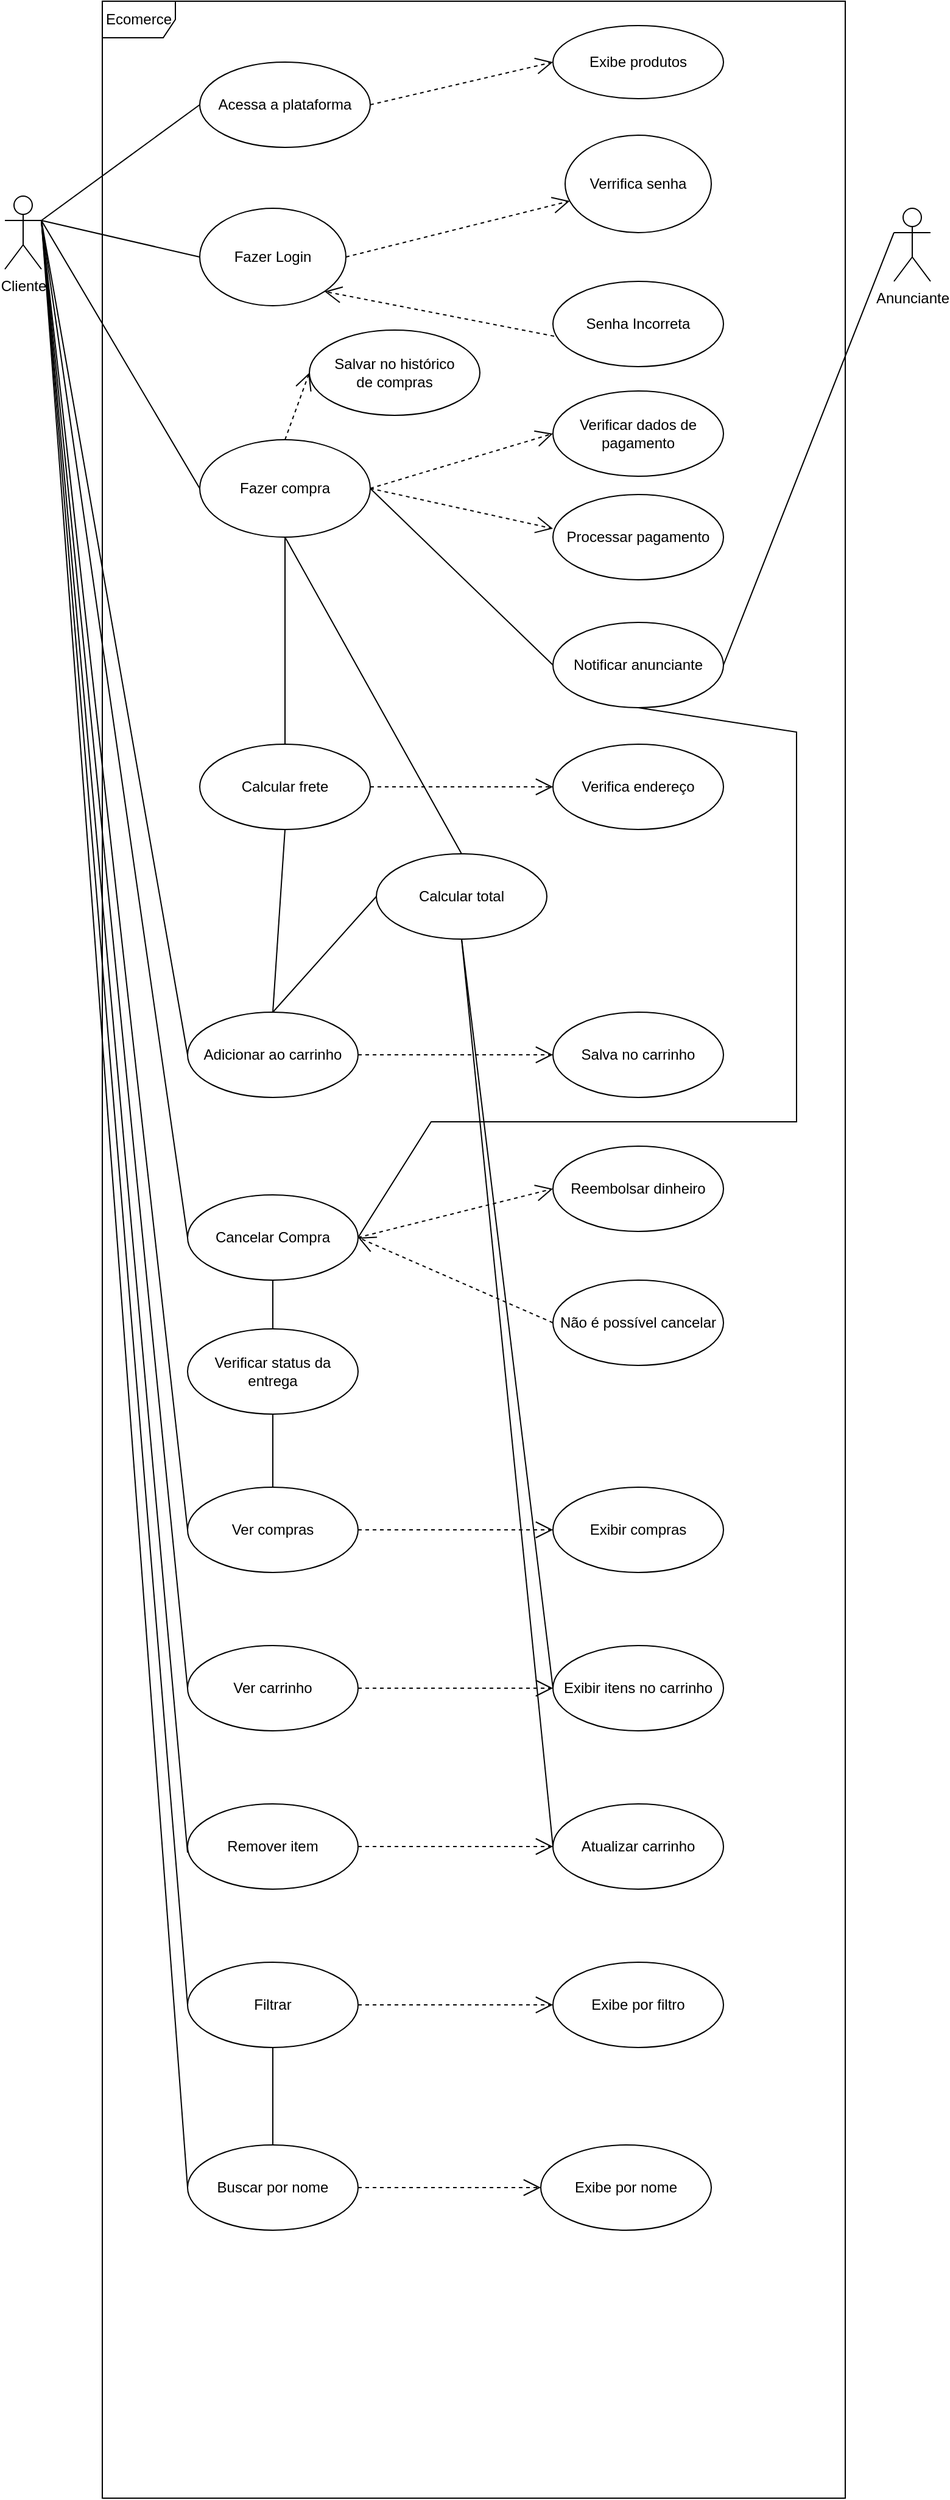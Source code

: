 <mxfile version="21.8.0" type="device" pages="3">
  <diagram name="Cliente" id="xvG3uPi_rN5BDHRcDuz1">
    <mxGraphModel dx="1028" dy="572" grid="1" gridSize="10" guides="1" tooltips="1" connect="1" arrows="1" fold="1" page="1" pageScale="1" pageWidth="827" pageHeight="1169" math="0" shadow="0">
      <root>
        <mxCell id="0" />
        <mxCell id="1" parent="0" />
        <mxCell id="9v-jv3Di4OftpI33tLMZ-1" value="Cliente" style="shape=umlActor;verticalLabelPosition=bottom;verticalAlign=top;html=1;outlineConnect=0;" vertex="1" parent="1">
          <mxGeometry x="50" y="180" width="30" height="60" as="geometry" />
        </mxCell>
        <mxCell id="9v-jv3Di4OftpI33tLMZ-3" value="Fazer Login" style="ellipse;whiteSpace=wrap;html=1;" vertex="1" parent="1">
          <mxGeometry x="210" y="190" width="120" height="80" as="geometry" />
        </mxCell>
        <mxCell id="9v-jv3Di4OftpI33tLMZ-4" value="" style="endArrow=none;html=1;rounded=0;entryX=0;entryY=0.5;entryDx=0;entryDy=0;exitX=1;exitY=0.333;exitDx=0;exitDy=0;exitPerimeter=0;" edge="1" parent="1" source="9v-jv3Di4OftpI33tLMZ-1" target="9v-jv3Di4OftpI33tLMZ-3">
          <mxGeometry width="50" height="50" relative="1" as="geometry">
            <mxPoint x="150" y="190" as="sourcePoint" />
            <mxPoint x="200" y="140" as="targetPoint" />
          </mxGeometry>
        </mxCell>
        <mxCell id="9v-jv3Di4OftpI33tLMZ-5" value="Verrifica senha" style="ellipse;whiteSpace=wrap;html=1;" vertex="1" parent="1">
          <mxGeometry x="510" y="130" width="120" height="80" as="geometry" />
        </mxCell>
        <mxCell id="9v-jv3Di4OftpI33tLMZ-10" value="" style="endArrow=open;endSize=12;dashed=1;html=1;rounded=0;exitX=1;exitY=0.5;exitDx=0;exitDy=0;" edge="1" parent="1" source="9v-jv3Di4OftpI33tLMZ-3" target="9v-jv3Di4OftpI33tLMZ-5">
          <mxGeometry width="160" relative="1" as="geometry">
            <mxPoint x="320" y="360" as="sourcePoint" />
            <mxPoint x="480" y="360" as="targetPoint" />
          </mxGeometry>
        </mxCell>
        <mxCell id="9v-jv3Di4OftpI33tLMZ-11" value="Senha Incorreta" style="ellipse;whiteSpace=wrap;html=1;" vertex="1" parent="1">
          <mxGeometry x="500" y="250" width="140" height="70" as="geometry" />
        </mxCell>
        <mxCell id="9v-jv3Di4OftpI33tLMZ-12" value="" style="endArrow=open;endSize=12;dashed=1;html=1;rounded=0;entryX=1;entryY=1;entryDx=0;entryDy=0;exitX=0.007;exitY=0.643;exitDx=0;exitDy=0;exitPerimeter=0;" edge="1" parent="1" source="9v-jv3Di4OftpI33tLMZ-11" target="9v-jv3Di4OftpI33tLMZ-3">
          <mxGeometry x="0.008" width="160" relative="1" as="geometry">
            <mxPoint x="320" y="360" as="sourcePoint" />
            <mxPoint x="480" y="360" as="targetPoint" />
            <mxPoint as="offset" />
          </mxGeometry>
        </mxCell>
        <mxCell id="9v-jv3Di4OftpI33tLMZ-13" value="Ecomerce" style="shape=umlFrame;whiteSpace=wrap;html=1;pointerEvents=0;" vertex="1" parent="1">
          <mxGeometry x="130" y="20" width="610" height="2050" as="geometry" />
        </mxCell>
        <mxCell id="9v-jv3Di4OftpI33tLMZ-14" value="Acessa a plataforma" style="ellipse;whiteSpace=wrap;html=1;" vertex="1" parent="1">
          <mxGeometry x="210" y="70" width="140" height="70" as="geometry" />
        </mxCell>
        <mxCell id="9v-jv3Di4OftpI33tLMZ-15" value="Exibe produtos&lt;b&gt;&lt;br&gt;&lt;/b&gt;" style="ellipse;whiteSpace=wrap;html=1;" vertex="1" parent="1">
          <mxGeometry x="500" y="40" width="140" height="60" as="geometry" />
        </mxCell>
        <mxCell id="9v-jv3Di4OftpI33tLMZ-17" value="" style="endArrow=none;html=1;rounded=0;entryX=0;entryY=0.5;entryDx=0;entryDy=0;" edge="1" parent="1" target="9v-jv3Di4OftpI33tLMZ-14">
          <mxGeometry width="50" height="50" relative="1" as="geometry">
            <mxPoint x="80" y="200" as="sourcePoint" />
            <mxPoint x="440" y="110" as="targetPoint" />
          </mxGeometry>
        </mxCell>
        <mxCell id="9v-jv3Di4OftpI33tLMZ-18" value="" style="endArrow=open;endSize=12;dashed=1;html=1;rounded=0;exitX=1;exitY=0.5;exitDx=0;exitDy=0;entryX=0;entryY=0.5;entryDx=0;entryDy=0;" edge="1" parent="1" source="9v-jv3Di4OftpI33tLMZ-14" target="9v-jv3Di4OftpI33tLMZ-15">
          <mxGeometry x="0.006" width="160" relative="1" as="geometry">
            <mxPoint x="350" y="340" as="sourcePoint" />
            <mxPoint x="451" y="327" as="targetPoint" />
            <mxPoint as="offset" />
          </mxGeometry>
        </mxCell>
        <mxCell id="9v-jv3Di4OftpI33tLMZ-20" value="Fazer compra&lt;b&gt;&lt;br&gt;&lt;/b&gt;" style="ellipse;whiteSpace=wrap;html=1;" vertex="1" parent="1">
          <mxGeometry x="210" y="380" width="140" height="80" as="geometry" />
        </mxCell>
        <mxCell id="9v-jv3Di4OftpI33tLMZ-21" value="Verificar dados de&lt;br&gt;pagamento" style="ellipse;whiteSpace=wrap;html=1;" vertex="1" parent="1">
          <mxGeometry x="500" y="340" width="140" height="70" as="geometry" />
        </mxCell>
        <mxCell id="9v-jv3Di4OftpI33tLMZ-22" value="Calcular frete" style="ellipse;whiteSpace=wrap;html=1;" vertex="1" parent="1">
          <mxGeometry x="210" y="630" width="140" height="70" as="geometry" />
        </mxCell>
        <mxCell id="9v-jv3Di4OftpI33tLMZ-23" value="Processar pagamento" style="ellipse;whiteSpace=wrap;html=1;" vertex="1" parent="1">
          <mxGeometry x="500" y="425" width="140" height="70" as="geometry" />
        </mxCell>
        <mxCell id="9v-jv3Di4OftpI33tLMZ-24" value="Notificar anunciante" style="ellipse;whiteSpace=wrap;html=1;" vertex="1" parent="1">
          <mxGeometry x="500" y="530" width="140" height="70" as="geometry" />
        </mxCell>
        <mxCell id="9v-jv3Di4OftpI33tLMZ-30" value="" style="endArrow=none;html=1;rounded=0;entryX=0;entryY=0.5;entryDx=0;entryDy=0;exitX=1;exitY=0.333;exitDx=0;exitDy=0;exitPerimeter=0;" edge="1" parent="1" source="9v-jv3Di4OftpI33tLMZ-1" target="9v-jv3Di4OftpI33tLMZ-20">
          <mxGeometry width="50" height="50" relative="1" as="geometry">
            <mxPoint x="90" y="210" as="sourcePoint" />
            <mxPoint x="220" y="155" as="targetPoint" />
          </mxGeometry>
        </mxCell>
        <mxCell id="9v-jv3Di4OftpI33tLMZ-31" value="" style="endArrow=open;endSize=12;dashed=1;html=1;rounded=0;exitX=1;exitY=0.5;exitDx=0;exitDy=0;entryX=0;entryY=0.5;entryDx=0;entryDy=0;" edge="1" parent="1" source="9v-jv3Di4OftpI33tLMZ-20" target="9v-jv3Di4OftpI33tLMZ-21">
          <mxGeometry x="0.006" width="160" relative="1" as="geometry">
            <mxPoint x="360" y="325" as="sourcePoint" />
            <mxPoint x="520" y="293" as="targetPoint" />
            <mxPoint as="offset" />
          </mxGeometry>
        </mxCell>
        <mxCell id="9v-jv3Di4OftpI33tLMZ-32" value="" style="endArrow=open;endSize=12;dashed=1;html=1;rounded=0;exitX=1;exitY=0.5;exitDx=0;exitDy=0;entryX=0;entryY=0.4;entryDx=0;entryDy=0;entryPerimeter=0;" edge="1" parent="1" source="9v-jv3Di4OftpI33tLMZ-20" target="9v-jv3Di4OftpI33tLMZ-23">
          <mxGeometry x="0.006" width="160" relative="1" as="geometry">
            <mxPoint x="360" y="430" as="sourcePoint" />
            <mxPoint x="510" y="385" as="targetPoint" />
            <mxPoint as="offset" />
          </mxGeometry>
        </mxCell>
        <mxCell id="9v-jv3Di4OftpI33tLMZ-34" value="Verifica endereço" style="ellipse;whiteSpace=wrap;html=1;" vertex="1" parent="1">
          <mxGeometry x="500" y="630" width="140" height="70" as="geometry" />
        </mxCell>
        <mxCell id="9v-jv3Di4OftpI33tLMZ-35" value="" style="endArrow=open;endSize=12;dashed=1;html=1;rounded=0;exitX=1;exitY=0.5;exitDx=0;exitDy=0;entryX=0;entryY=0.5;entryDx=0;entryDy=0;" edge="1" parent="1" source="9v-jv3Di4OftpI33tLMZ-22" target="9v-jv3Di4OftpI33tLMZ-34">
          <mxGeometry x="0.006" width="160" relative="1" as="geometry">
            <mxPoint x="380" y="450" as="sourcePoint" />
            <mxPoint x="530" y="405" as="targetPoint" />
            <mxPoint as="offset" />
          </mxGeometry>
        </mxCell>
        <mxCell id="9v-jv3Di4OftpI33tLMZ-36" value="" style="endArrow=none;html=1;rounded=0;entryX=0.5;entryY=0;entryDx=0;entryDy=0;exitX=0.5;exitY=1;exitDx=0;exitDy=0;" edge="1" parent="1" source="9v-jv3Di4OftpI33tLMZ-20" target="9v-jv3Di4OftpI33tLMZ-22">
          <mxGeometry width="50" height="50" relative="1" as="geometry">
            <mxPoint x="90" y="380" as="sourcePoint" />
            <mxPoint x="220" y="430" as="targetPoint" />
          </mxGeometry>
        </mxCell>
        <mxCell id="9v-jv3Di4OftpI33tLMZ-37" value="Anunciante" style="shape=umlActor;verticalLabelPosition=bottom;verticalAlign=top;html=1;" vertex="1" parent="1">
          <mxGeometry x="780" y="190" width="30" height="60" as="geometry" />
        </mxCell>
        <mxCell id="9v-jv3Di4OftpI33tLMZ-38" value="" style="endArrow=none;html=1;rounded=0;entryX=1;entryY=0.5;entryDx=0;entryDy=0;exitX=0;exitY=0.333;exitDx=0;exitDy=0;exitPerimeter=0;" edge="1" parent="1" source="9v-jv3Di4OftpI33tLMZ-37" target="9v-jv3Di4OftpI33tLMZ-24">
          <mxGeometry width="50" height="50" relative="1" as="geometry">
            <mxPoint x="90" y="210" as="sourcePoint" />
            <mxPoint x="220" y="260" as="targetPoint" />
          </mxGeometry>
        </mxCell>
        <mxCell id="9v-jv3Di4OftpI33tLMZ-39" value="Calcular total" style="ellipse;whiteSpace=wrap;html=1;" vertex="1" parent="1">
          <mxGeometry x="355" y="720" width="140" height="70" as="geometry" />
        </mxCell>
        <mxCell id="9v-jv3Di4OftpI33tLMZ-40" value="" style="endArrow=none;html=1;rounded=0;entryX=0.5;entryY=0;entryDx=0;entryDy=0;exitX=0.5;exitY=1;exitDx=0;exitDy=0;" edge="1" parent="1" source="9v-jv3Di4OftpI33tLMZ-20" target="9v-jv3Di4OftpI33tLMZ-39">
          <mxGeometry width="50" height="50" relative="1" as="geometry">
            <mxPoint x="290" y="470" as="sourcePoint" />
            <mxPoint x="290" y="640" as="targetPoint" />
          </mxGeometry>
        </mxCell>
        <mxCell id="9v-jv3Di4OftpI33tLMZ-41" value="Adicionar ao carrinho" style="ellipse;whiteSpace=wrap;html=1;" vertex="1" parent="1">
          <mxGeometry x="200" y="850" width="140" height="70" as="geometry" />
        </mxCell>
        <mxCell id="9v-jv3Di4OftpI33tLMZ-42" value="" style="endArrow=none;html=1;rounded=0;entryX=0;entryY=0.5;entryDx=0;entryDy=0;exitX=1;exitY=0.333;exitDx=0;exitDy=0;exitPerimeter=0;" edge="1" parent="1" source="9v-jv3Di4OftpI33tLMZ-1" target="9v-jv3Di4OftpI33tLMZ-41">
          <mxGeometry width="50" height="50" relative="1" as="geometry">
            <mxPoint x="300" y="310" as="sourcePoint" />
            <mxPoint x="300" y="480" as="targetPoint" />
          </mxGeometry>
        </mxCell>
        <mxCell id="9v-jv3Di4OftpI33tLMZ-43" value="" style="endArrow=none;html=1;rounded=0;entryX=0.5;entryY=0;entryDx=0;entryDy=0;exitX=0.5;exitY=1;exitDx=0;exitDy=0;" edge="1" parent="1" source="9v-jv3Di4OftpI33tLMZ-22" target="9v-jv3Di4OftpI33tLMZ-41">
          <mxGeometry width="50" height="50" relative="1" as="geometry">
            <mxPoint x="310" y="490" as="sourcePoint" />
            <mxPoint x="310" y="660" as="targetPoint" />
          </mxGeometry>
        </mxCell>
        <mxCell id="9v-jv3Di4OftpI33tLMZ-44" value="" style="endArrow=none;html=1;rounded=0;entryX=0.5;entryY=0;entryDx=0;entryDy=0;exitX=0;exitY=0.5;exitDx=0;exitDy=0;" edge="1" parent="1" source="9v-jv3Di4OftpI33tLMZ-39" target="9v-jv3Di4OftpI33tLMZ-41">
          <mxGeometry width="50" height="50" relative="1" as="geometry">
            <mxPoint x="320" y="500" as="sourcePoint" />
            <mxPoint x="320" y="670" as="targetPoint" />
          </mxGeometry>
        </mxCell>
        <mxCell id="9v-jv3Di4OftpI33tLMZ-45" value="" style="endArrow=open;endSize=12;dashed=1;html=1;rounded=0;exitX=1;exitY=0.5;exitDx=0;exitDy=0;entryX=0;entryY=0.5;entryDx=0;entryDy=0;" edge="1" parent="1" source="9v-jv3Di4OftpI33tLMZ-41" target="9v-jv3Di4OftpI33tLMZ-46">
          <mxGeometry x="0.006" width="160" relative="1" as="geometry">
            <mxPoint x="360" y="675" as="sourcePoint" />
            <mxPoint x="510" y="675" as="targetPoint" />
            <mxPoint as="offset" />
          </mxGeometry>
        </mxCell>
        <mxCell id="9v-jv3Di4OftpI33tLMZ-46" value="Salva no carrinho" style="ellipse;whiteSpace=wrap;html=1;" vertex="1" parent="1">
          <mxGeometry x="500" y="850" width="140" height="70" as="geometry" />
        </mxCell>
        <mxCell id="9v-jv3Di4OftpI33tLMZ-47" value="Cancelar Compra" style="ellipse;whiteSpace=wrap;html=1;" vertex="1" parent="1">
          <mxGeometry x="200" y="1000" width="140" height="70" as="geometry" />
        </mxCell>
        <mxCell id="9v-jv3Di4OftpI33tLMZ-48" value="Verificar status da entrega" style="ellipse;whiteSpace=wrap;html=1;" vertex="1" parent="1">
          <mxGeometry x="200" y="1110" width="140" height="70" as="geometry" />
        </mxCell>
        <mxCell id="9v-jv3Di4OftpI33tLMZ-49" value="Não é possível cancelar" style="ellipse;whiteSpace=wrap;html=1;" vertex="1" parent="1">
          <mxGeometry x="500" y="1070" width="140" height="70" as="geometry" />
        </mxCell>
        <mxCell id="9v-jv3Di4OftpI33tLMZ-50" value="Reembolsar dinheiro" style="ellipse;whiteSpace=wrap;html=1;" vertex="1" parent="1">
          <mxGeometry x="500" y="960" width="140" height="70" as="geometry" />
        </mxCell>
        <mxCell id="9v-jv3Di4OftpI33tLMZ-51" value="" style="endArrow=open;endSize=12;dashed=1;html=1;rounded=0;exitX=1;exitY=0.5;exitDx=0;exitDy=0;entryX=0;entryY=0.5;entryDx=0;entryDy=0;" edge="1" parent="1" source="9v-jv3Di4OftpI33tLMZ-47" target="9v-jv3Di4OftpI33tLMZ-50">
          <mxGeometry x="0.006" width="160" relative="1" as="geometry">
            <mxPoint x="350" y="895" as="sourcePoint" />
            <mxPoint x="510" y="895" as="targetPoint" />
            <mxPoint as="offset" />
          </mxGeometry>
        </mxCell>
        <mxCell id="9v-jv3Di4OftpI33tLMZ-52" value="" style="endArrow=open;endSize=12;dashed=1;html=1;rounded=0;exitX=0;exitY=0.5;exitDx=0;exitDy=0;entryX=1;entryY=0.5;entryDx=0;entryDy=0;" edge="1" parent="1" source="9v-jv3Di4OftpI33tLMZ-49" target="9v-jv3Di4OftpI33tLMZ-47">
          <mxGeometry x="0.006" width="160" relative="1" as="geometry">
            <mxPoint x="360" y="905" as="sourcePoint" />
            <mxPoint x="520" y="905" as="targetPoint" />
            <mxPoint as="offset" />
          </mxGeometry>
        </mxCell>
        <mxCell id="9v-jv3Di4OftpI33tLMZ-53" value="" style="endArrow=none;html=1;rounded=0;entryX=1;entryY=0.5;entryDx=0;entryDy=0;exitX=0;exitY=0.5;exitDx=0;exitDy=0;" edge="1" parent="1" source="9v-jv3Di4OftpI33tLMZ-24" target="9v-jv3Di4OftpI33tLMZ-20">
          <mxGeometry width="50" height="50" relative="1" as="geometry">
            <mxPoint x="790" y="220" as="sourcePoint" />
            <mxPoint x="650" y="575" as="targetPoint" />
          </mxGeometry>
        </mxCell>
        <mxCell id="9v-jv3Di4OftpI33tLMZ-54" value="" style="endArrow=none;html=1;rounded=0;exitX=0.5;exitY=1;exitDx=0;exitDy=0;entryX=1;entryY=0.5;entryDx=0;entryDy=0;" edge="1" parent="1" source="9v-jv3Di4OftpI33tLMZ-24" target="9v-jv3Di4OftpI33tLMZ-47">
          <mxGeometry width="50" height="50" relative="1" as="geometry">
            <mxPoint x="510" y="575" as="sourcePoint" />
            <mxPoint x="360" y="430" as="targetPoint" />
            <Array as="points">
              <mxPoint x="700" y="620" />
              <mxPoint x="700" y="940" />
              <mxPoint x="400" y="940" />
            </Array>
          </mxGeometry>
        </mxCell>
        <mxCell id="9v-jv3Di4OftpI33tLMZ-55" value="" style="endArrow=none;html=1;rounded=0;exitX=0.5;exitY=0;exitDx=0;exitDy=0;entryX=0.5;entryY=1;entryDx=0;entryDy=0;" edge="1" parent="1" source="9v-jv3Di4OftpI33tLMZ-48" target="9v-jv3Di4OftpI33tLMZ-47">
          <mxGeometry width="50" height="50" relative="1" as="geometry">
            <mxPoint x="380" y="1110" as="sourcePoint" />
            <mxPoint x="430" y="1060" as="targetPoint" />
          </mxGeometry>
        </mxCell>
        <mxCell id="9v-jv3Di4OftpI33tLMZ-56" value="Salvar no histórico&lt;br&gt;de compras" style="ellipse;whiteSpace=wrap;html=1;" vertex="1" parent="1">
          <mxGeometry x="300" y="290" width="140" height="70" as="geometry" />
        </mxCell>
        <mxCell id="9v-jv3Di4OftpI33tLMZ-57" value="" style="endArrow=open;endSize=12;dashed=1;html=1;rounded=0;exitX=0.5;exitY=0;exitDx=0;exitDy=0;entryX=0;entryY=0.5;entryDx=0;entryDy=0;" edge="1" parent="1" source="9v-jv3Di4OftpI33tLMZ-20" target="9v-jv3Di4OftpI33tLMZ-56">
          <mxGeometry x="0.006" width="160" relative="1" as="geometry">
            <mxPoint x="360" y="430" as="sourcePoint" />
            <mxPoint x="510" y="385" as="targetPoint" />
            <mxPoint as="offset" />
          </mxGeometry>
        </mxCell>
        <mxCell id="9v-jv3Di4OftpI33tLMZ-58" value="Ver compras" style="ellipse;whiteSpace=wrap;html=1;" vertex="1" parent="1">
          <mxGeometry x="200" y="1240" width="140" height="70" as="geometry" />
        </mxCell>
        <mxCell id="9v-jv3Di4OftpI33tLMZ-59" value="Ver carrinho" style="ellipse;whiteSpace=wrap;html=1;" vertex="1" parent="1">
          <mxGeometry x="200" y="1370" width="140" height="70" as="geometry" />
        </mxCell>
        <mxCell id="9v-jv3Di4OftpI33tLMZ-60" value="Remover item" style="ellipse;whiteSpace=wrap;html=1;" vertex="1" parent="1">
          <mxGeometry x="200" y="1500" width="140" height="70" as="geometry" />
        </mxCell>
        <mxCell id="9v-jv3Di4OftpI33tLMZ-65" value="" style="endArrow=none;html=1;rounded=0;entryX=0;entryY=0.5;entryDx=0;entryDy=0;exitX=1;exitY=0.333;exitDx=0;exitDy=0;exitPerimeter=0;" edge="1" parent="1" source="9v-jv3Di4OftpI33tLMZ-1" target="9v-jv3Di4OftpI33tLMZ-47">
          <mxGeometry width="50" height="50" relative="1" as="geometry">
            <mxPoint x="90" y="210" as="sourcePoint" />
            <mxPoint x="210" y="895" as="targetPoint" />
          </mxGeometry>
        </mxCell>
        <mxCell id="9v-jv3Di4OftpI33tLMZ-66" value="" style="endArrow=none;html=1;rounded=0;entryX=0;entryY=0.5;entryDx=0;entryDy=0;exitX=1;exitY=0.333;exitDx=0;exitDy=0;exitPerimeter=0;" edge="1" parent="1" source="9v-jv3Di4OftpI33tLMZ-1" target="9v-jv3Di4OftpI33tLMZ-58">
          <mxGeometry width="50" height="50" relative="1" as="geometry">
            <mxPoint x="100" y="220" as="sourcePoint" />
            <mxPoint x="220" y="905" as="targetPoint" />
          </mxGeometry>
        </mxCell>
        <mxCell id="9v-jv3Di4OftpI33tLMZ-67" value="" style="endArrow=none;html=1;rounded=0;exitX=0.5;exitY=0;exitDx=0;exitDy=0;entryX=0.5;entryY=1;entryDx=0;entryDy=0;" edge="1" parent="1" source="9v-jv3Di4OftpI33tLMZ-58" target="9v-jv3Di4OftpI33tLMZ-48">
          <mxGeometry width="50" height="50" relative="1" as="geometry">
            <mxPoint x="280" y="1120" as="sourcePoint" />
            <mxPoint x="280" y="1080" as="targetPoint" />
          </mxGeometry>
        </mxCell>
        <mxCell id="9v-jv3Di4OftpI33tLMZ-68" value="Exibir compras" style="ellipse;whiteSpace=wrap;html=1;" vertex="1" parent="1">
          <mxGeometry x="500" y="1240" width="140" height="70" as="geometry" />
        </mxCell>
        <mxCell id="9v-jv3Di4OftpI33tLMZ-69" value="" style="endArrow=open;endSize=12;dashed=1;html=1;rounded=0;exitX=1;exitY=0.5;exitDx=0;exitDy=0;entryX=0;entryY=0.5;entryDx=0;entryDy=0;" edge="1" parent="1" source="9v-jv3Di4OftpI33tLMZ-58" target="9v-jv3Di4OftpI33tLMZ-68">
          <mxGeometry x="0.006" width="160" relative="1" as="geometry">
            <mxPoint x="350" y="1045" as="sourcePoint" />
            <mxPoint x="510" y="1005" as="targetPoint" />
            <mxPoint as="offset" />
          </mxGeometry>
        </mxCell>
        <mxCell id="9v-jv3Di4OftpI33tLMZ-70" value="Exibir itens no carrinho" style="ellipse;whiteSpace=wrap;html=1;" vertex="1" parent="1">
          <mxGeometry x="500" y="1370" width="140" height="70" as="geometry" />
        </mxCell>
        <mxCell id="9v-jv3Di4OftpI33tLMZ-72" value="" style="endArrow=open;endSize=12;dashed=1;html=1;rounded=0;exitX=1;exitY=0.5;exitDx=0;exitDy=0;entryX=0;entryY=0.5;entryDx=0;entryDy=0;" edge="1" parent="1" source="9v-jv3Di4OftpI33tLMZ-59" target="9v-jv3Di4OftpI33tLMZ-70">
          <mxGeometry x="0.006" width="160" relative="1" as="geometry">
            <mxPoint x="350" y="1285" as="sourcePoint" />
            <mxPoint x="510" y="1285" as="targetPoint" />
            <mxPoint as="offset" />
          </mxGeometry>
        </mxCell>
        <mxCell id="9v-jv3Di4OftpI33tLMZ-73" value="" style="endArrow=none;html=1;rounded=0;entryX=0;entryY=0.5;entryDx=0;entryDy=0;exitX=0.5;exitY=1;exitDx=0;exitDy=0;" edge="1" parent="1" source="9v-jv3Di4OftpI33tLMZ-39" target="9v-jv3Di4OftpI33tLMZ-70">
          <mxGeometry width="50" height="50" relative="1" as="geometry">
            <mxPoint x="365" y="765" as="sourcePoint" />
            <mxPoint x="280" y="860" as="targetPoint" />
          </mxGeometry>
        </mxCell>
        <mxCell id="9v-jv3Di4OftpI33tLMZ-74" value="" style="endArrow=none;html=1;rounded=0;entryX=0;entryY=0.5;entryDx=0;entryDy=0;exitX=1;exitY=0.333;exitDx=0;exitDy=0;exitPerimeter=0;" edge="1" parent="1" source="9v-jv3Di4OftpI33tLMZ-1" target="9v-jv3Di4OftpI33tLMZ-59">
          <mxGeometry width="50" height="50" relative="1" as="geometry">
            <mxPoint x="435" y="800" as="sourcePoint" />
            <mxPoint x="510" y="1415" as="targetPoint" />
          </mxGeometry>
        </mxCell>
        <mxCell id="9v-jv3Di4OftpI33tLMZ-75" value="Atualizar carrinho" style="ellipse;whiteSpace=wrap;html=1;" vertex="1" parent="1">
          <mxGeometry x="500" y="1500" width="140" height="70" as="geometry" />
        </mxCell>
        <mxCell id="9v-jv3Di4OftpI33tLMZ-76" value="" style="endArrow=open;endSize=12;dashed=1;html=1;rounded=0;exitX=1;exitY=0.5;exitDx=0;exitDy=0;entryX=0;entryY=0.5;entryDx=0;entryDy=0;" edge="1" parent="1" source="9v-jv3Di4OftpI33tLMZ-60" target="9v-jv3Di4OftpI33tLMZ-75">
          <mxGeometry x="0.006" width="160" relative="1" as="geometry">
            <mxPoint x="350" y="1415" as="sourcePoint" />
            <mxPoint x="510" y="1415" as="targetPoint" />
            <mxPoint as="offset" />
          </mxGeometry>
        </mxCell>
        <mxCell id="9v-jv3Di4OftpI33tLMZ-77" value="" style="endArrow=none;html=1;rounded=0;entryX=0;entryY=0.5;entryDx=0;entryDy=0;exitX=0.5;exitY=1;exitDx=0;exitDy=0;" edge="1" parent="1" source="9v-jv3Di4OftpI33tLMZ-39" target="9v-jv3Di4OftpI33tLMZ-75">
          <mxGeometry width="50" height="50" relative="1" as="geometry">
            <mxPoint x="430" y="790" as="sourcePoint" />
            <mxPoint x="510" y="1415" as="targetPoint" />
          </mxGeometry>
        </mxCell>
        <mxCell id="9v-jv3Di4OftpI33tLMZ-78" value="" style="endArrow=none;html=1;rounded=0;entryX=0;entryY=0.5;entryDx=0;entryDy=0;exitX=1;exitY=0.333;exitDx=0;exitDy=0;exitPerimeter=0;" edge="1" parent="1" source="9v-jv3Di4OftpI33tLMZ-1" target="T-Le3lcPbXyMvCjPnzxk-1">
          <mxGeometry width="50" height="50" relative="1" as="geometry">
            <mxPoint x="90" y="210" as="sourcePoint" />
            <mxPoint x="210" y="1415" as="targetPoint" />
          </mxGeometry>
        </mxCell>
        <mxCell id="T-Le3lcPbXyMvCjPnzxk-1" value="Filtrar" style="ellipse;whiteSpace=wrap;html=1;" vertex="1" parent="1">
          <mxGeometry x="200" y="1630" width="140" height="70" as="geometry" />
        </mxCell>
        <mxCell id="T-Le3lcPbXyMvCjPnzxk-2" value="Exibe por filtro" style="ellipse;whiteSpace=wrap;html=1;" vertex="1" parent="1">
          <mxGeometry x="500" y="1630" width="140" height="70" as="geometry" />
        </mxCell>
        <mxCell id="T-Le3lcPbXyMvCjPnzxk-3" value="Buscar por nome" style="ellipse;whiteSpace=wrap;html=1;" vertex="1" parent="1">
          <mxGeometry x="200" y="1780" width="140" height="70" as="geometry" />
        </mxCell>
        <mxCell id="T-Le3lcPbXyMvCjPnzxk-4" value="Exibe por nome" style="ellipse;whiteSpace=wrap;html=1;" vertex="1" parent="1">
          <mxGeometry x="490" y="1780" width="140" height="70" as="geometry" />
        </mxCell>
        <mxCell id="T-Le3lcPbXyMvCjPnzxk-8" value="" style="endArrow=open;endSize=12;dashed=1;html=1;rounded=0;exitX=1;exitY=0.5;exitDx=0;exitDy=0;entryX=0;entryY=0.5;entryDx=0;entryDy=0;" edge="1" parent="1" source="T-Le3lcPbXyMvCjPnzxk-3" target="T-Le3lcPbXyMvCjPnzxk-4">
          <mxGeometry x="0.006" width="160" relative="1" as="geometry">
            <mxPoint x="350" y="1495" as="sourcePoint" />
            <mxPoint x="510" y="1495" as="targetPoint" />
            <mxPoint as="offset" />
          </mxGeometry>
        </mxCell>
        <mxCell id="T-Le3lcPbXyMvCjPnzxk-13" value="" style="endArrow=open;endSize=12;dashed=1;html=1;rounded=0;exitX=1;exitY=0.5;exitDx=0;exitDy=0;entryX=0;entryY=0.5;entryDx=0;entryDy=0;" edge="1" parent="1" source="T-Le3lcPbXyMvCjPnzxk-1" target="T-Le3lcPbXyMvCjPnzxk-2">
          <mxGeometry x="0.006" width="160" relative="1" as="geometry">
            <mxPoint x="350" y="1799" as="sourcePoint" />
            <mxPoint x="500" y="1799" as="targetPoint" />
            <mxPoint as="offset" />
          </mxGeometry>
        </mxCell>
        <mxCell id="T-Le3lcPbXyMvCjPnzxk-14" value="" style="endArrow=none;html=1;rounded=0;exitX=1;exitY=0.333;exitDx=0;exitDy=0;exitPerimeter=0;" edge="1" parent="1" source="9v-jv3Di4OftpI33tLMZ-1">
          <mxGeometry width="50" height="50" relative="1" as="geometry">
            <mxPoint x="90" y="210" as="sourcePoint" />
            <mxPoint x="200" y="1540" as="targetPoint" />
          </mxGeometry>
        </mxCell>
        <mxCell id="T-Le3lcPbXyMvCjPnzxk-15" value="" style="endArrow=none;html=1;rounded=0;entryX=0;entryY=0.5;entryDx=0;entryDy=0;" edge="1" parent="1" target="T-Le3lcPbXyMvCjPnzxk-3">
          <mxGeometry width="50" height="50" relative="1" as="geometry">
            <mxPoint x="80" y="200" as="sourcePoint" />
            <mxPoint x="220" y="1685" as="targetPoint" />
          </mxGeometry>
        </mxCell>
        <mxCell id="T-Le3lcPbXyMvCjPnzxk-16" value="" style="endArrow=none;html=1;rounded=0;entryX=0.5;entryY=1;entryDx=0;entryDy=0;exitX=0.5;exitY=0;exitDx=0;exitDy=0;" edge="1" parent="1" source="T-Le3lcPbXyMvCjPnzxk-3" target="T-Le3lcPbXyMvCjPnzxk-1">
          <mxGeometry width="50" height="50" relative="1" as="geometry">
            <mxPoint x="190" y="1740" as="sourcePoint" />
            <mxPoint x="240" y="1690" as="targetPoint" />
          </mxGeometry>
        </mxCell>
      </root>
    </mxGraphModel>
  </diagram>
  <diagram id="x-gBP_388N0LEGvsKlfI" name="Anunciante">
    <mxGraphModel dx="1748" dy="972" grid="1" gridSize="10" guides="1" tooltips="1" connect="1" arrows="1" fold="1" page="1" pageScale="1" pageWidth="827" pageHeight="1169" math="0" shadow="0">
      <root>
        <mxCell id="0" />
        <mxCell id="1" parent="0" />
        <mxCell id="aJFQGZCMPf-5QO5Pl22j-1" value="Ecomerce" style="shape=umlFrame;whiteSpace=wrap;html=1;pointerEvents=0;" vertex="1" parent="1">
          <mxGeometry x="220" y="50" width="480" height="2330" as="geometry" />
        </mxCell>
        <mxCell id="XYX-xVBKLh2NWxnLYjrE-1" value="Anunciante" style="shape=umlActor;verticalLabelPosition=bottom;verticalAlign=top;html=1;" vertex="1" parent="1">
          <mxGeometry x="90" y="330" width="30" height="60" as="geometry" />
        </mxCell>
        <mxCell id="EPP53t5IEgMckvDBvmCI-1" value="Fazer Login" style="ellipse;whiteSpace=wrap;html=1;" vertex="1" parent="1">
          <mxGeometry x="240" y="140" width="120" height="80" as="geometry" />
        </mxCell>
        <mxCell id="EPP53t5IEgMckvDBvmCI-2" value="Verrifica senha" style="ellipse;whiteSpace=wrap;html=1;" vertex="1" parent="1">
          <mxGeometry x="540" y="80" width="120" height="80" as="geometry" />
        </mxCell>
        <mxCell id="EPP53t5IEgMckvDBvmCI-3" value="" style="endArrow=open;endSize=12;dashed=1;html=1;rounded=0;exitX=1;exitY=0.5;exitDx=0;exitDy=0;" edge="1" parent="1" source="EPP53t5IEgMckvDBvmCI-1" target="EPP53t5IEgMckvDBvmCI-2">
          <mxGeometry width="160" relative="1" as="geometry">
            <mxPoint x="350" y="310" as="sourcePoint" />
            <mxPoint x="510" y="310" as="targetPoint" />
          </mxGeometry>
        </mxCell>
        <mxCell id="EPP53t5IEgMckvDBvmCI-4" value="Senha Incorreta" style="ellipse;whiteSpace=wrap;html=1;" vertex="1" parent="1">
          <mxGeometry x="530" y="200" width="140" height="70" as="geometry" />
        </mxCell>
        <mxCell id="EPP53t5IEgMckvDBvmCI-5" value="" style="endArrow=open;endSize=12;dashed=1;html=1;rounded=0;entryX=1;entryY=1;entryDx=0;entryDy=0;exitX=0.007;exitY=0.643;exitDx=0;exitDy=0;exitPerimeter=0;" edge="1" parent="1" source="EPP53t5IEgMckvDBvmCI-4" target="EPP53t5IEgMckvDBvmCI-1">
          <mxGeometry x="0.008" width="160" relative="1" as="geometry">
            <mxPoint x="350" y="310" as="sourcePoint" />
            <mxPoint x="510" y="310" as="targetPoint" />
            <mxPoint as="offset" />
          </mxGeometry>
        </mxCell>
        <mxCell id="EPP53t5IEgMckvDBvmCI-6" value="Publicar produto" style="ellipse;whiteSpace=wrap;html=1;" vertex="1" parent="1">
          <mxGeometry x="240" y="310" width="140" height="70" as="geometry" />
        </mxCell>
        <mxCell id="EPP53t5IEgMckvDBvmCI-9" value="Exibir para os clientes" style="ellipse;whiteSpace=wrap;html=1;" vertex="1" parent="1">
          <mxGeometry x="530" y="310" width="140" height="70" as="geometry" />
        </mxCell>
        <mxCell id="EPP53t5IEgMckvDBvmCI-10" value="" style="endArrow=open;endSize=12;dashed=1;html=1;rounded=0;exitX=1;exitY=0.5;exitDx=0;exitDy=0;entryX=0;entryY=0.5;entryDx=0;entryDy=0;" edge="1" parent="1" source="EPP53t5IEgMckvDBvmCI-6" target="EPP53t5IEgMckvDBvmCI-9">
          <mxGeometry width="160" relative="1" as="geometry">
            <mxPoint x="370" y="190" as="sourcePoint" />
            <mxPoint x="554" y="144" as="targetPoint" />
          </mxGeometry>
        </mxCell>
        <mxCell id="EPP53t5IEgMckvDBvmCI-14" value="Ver meus produtos" style="ellipse;whiteSpace=wrap;html=1;" vertex="1" parent="1">
          <mxGeometry x="240" y="480" width="140" height="70" as="geometry" />
        </mxCell>
        <mxCell id="EPP53t5IEgMckvDBvmCI-15" value="Exibir meus produtos" style="ellipse;whiteSpace=wrap;html=1;" vertex="1" parent="1">
          <mxGeometry x="530" y="480" width="140" height="70" as="geometry" />
        </mxCell>
        <mxCell id="EPP53t5IEgMckvDBvmCI-16" value="" style="endArrow=open;endSize=12;dashed=1;html=1;rounded=0;exitX=1;exitY=0.5;exitDx=0;exitDy=0;entryX=0;entryY=0.5;entryDx=0;entryDy=0;" edge="1" parent="1" source="EPP53t5IEgMckvDBvmCI-14" target="EPP53t5IEgMckvDBvmCI-15">
          <mxGeometry width="160" relative="1" as="geometry">
            <mxPoint x="370" y="360" as="sourcePoint" />
            <mxPoint x="554" y="314" as="targetPoint" />
          </mxGeometry>
        </mxCell>
        <mxCell id="EPP53t5IEgMckvDBvmCI-17" value="Erro ao publicar &lt;br&gt;produto" style="ellipse;whiteSpace=wrap;html=1;" vertex="1" parent="1">
          <mxGeometry x="390" y="400" width="140" height="70" as="geometry" />
        </mxCell>
        <mxCell id="EPP53t5IEgMckvDBvmCI-18" value="" style="endArrow=open;endSize=12;dashed=1;html=1;rounded=0;exitX=0.006;exitY=0.4;exitDx=0;exitDy=0;entryX=0.5;entryY=1;entryDx=0;entryDy=0;exitPerimeter=0;" edge="1" parent="1" source="EPP53t5IEgMckvDBvmCI-17" target="EPP53t5IEgMckvDBvmCI-6">
          <mxGeometry width="160" relative="1" as="geometry">
            <mxPoint x="390" y="355" as="sourcePoint" />
            <mxPoint x="540" y="355" as="targetPoint" />
          </mxGeometry>
        </mxCell>
        <mxCell id="EPP53t5IEgMckvDBvmCI-19" value="Ver meus pedidos" style="ellipse;whiteSpace=wrap;html=1;" vertex="1" parent="1">
          <mxGeometry x="240" y="585" width="140" height="70" as="geometry" />
        </mxCell>
        <mxCell id="EPP53t5IEgMckvDBvmCI-20" value="Exibir meus pedidos" style="ellipse;whiteSpace=wrap;html=1;" vertex="1" parent="1">
          <mxGeometry x="530" y="585" width="140" height="70" as="geometry" />
        </mxCell>
        <mxCell id="EPP53t5IEgMckvDBvmCI-21" value="" style="endArrow=open;endSize=12;dashed=1;html=1;rounded=0;exitX=1;exitY=0.5;exitDx=0;exitDy=0;entryX=0;entryY=0.5;entryDx=0;entryDy=0;" edge="1" parent="1" source="EPP53t5IEgMckvDBvmCI-19" target="EPP53t5IEgMckvDBvmCI-20">
          <mxGeometry width="160" relative="1" as="geometry">
            <mxPoint x="370" y="465" as="sourcePoint" />
            <mxPoint x="554" y="419" as="targetPoint" />
          </mxGeometry>
        </mxCell>
        <mxCell id="EPP53t5IEgMckvDBvmCI-22" value="Ver meus produtos&lt;br&gt;postados" style="ellipse;whiteSpace=wrap;html=1;" vertex="1" parent="1">
          <mxGeometry x="240" y="690" width="140" height="70" as="geometry" />
        </mxCell>
        <mxCell id="EPP53t5IEgMckvDBvmCI-23" value="Exibir meus produtos" style="ellipse;whiteSpace=wrap;html=1;" vertex="1" parent="1">
          <mxGeometry x="530" y="690" width="140" height="70" as="geometry" />
        </mxCell>
        <mxCell id="EPP53t5IEgMckvDBvmCI-24" value="" style="endArrow=open;endSize=12;dashed=1;html=1;rounded=0;exitX=1;exitY=0.5;exitDx=0;exitDy=0;entryX=0;entryY=0.5;entryDx=0;entryDy=0;" edge="1" parent="1" source="EPP53t5IEgMckvDBvmCI-22" target="EPP53t5IEgMckvDBvmCI-23">
          <mxGeometry width="160" relative="1" as="geometry">
            <mxPoint x="370" y="570" as="sourcePoint" />
            <mxPoint x="554" y="524" as="targetPoint" />
          </mxGeometry>
        </mxCell>
        <mxCell id="EPP53t5IEgMckvDBvmCI-25" value="Status da entrega" style="ellipse;whiteSpace=wrap;html=1;" vertex="1" parent="1">
          <mxGeometry x="240" y="800" width="140" height="70" as="geometry" />
        </mxCell>
        <mxCell id="EPP53t5IEgMckvDBvmCI-26" value="" style="endArrow=none;html=1;rounded=0;entryX=0.5;entryY=0;entryDx=0;entryDy=0;exitX=0.5;exitY=1;exitDx=0;exitDy=0;" edge="1" parent="1" source="EPP53t5IEgMckvDBvmCI-22" target="EPP53t5IEgMckvDBvmCI-25">
          <mxGeometry width="50" height="50" relative="1" as="geometry">
            <mxPoint x="320" y="720" as="sourcePoint" />
            <mxPoint x="370" y="670" as="targetPoint" />
          </mxGeometry>
        </mxCell>
        <mxCell id="EPP53t5IEgMckvDBvmCI-27" value="Aceitar pedido" style="ellipse;whiteSpace=wrap;html=1;" vertex="1" parent="1">
          <mxGeometry x="245" y="900" width="140" height="70" as="geometry" />
        </mxCell>
        <mxCell id="EPP53t5IEgMckvDBvmCI-28" value="Gerar prazo&lt;br&gt;para postagem" style="ellipse;whiteSpace=wrap;html=1;" vertex="1" parent="1">
          <mxGeometry x="535" y="900" width="140" height="70" as="geometry" />
        </mxCell>
        <mxCell id="EPP53t5IEgMckvDBvmCI-29" value="" style="endArrow=open;endSize=12;dashed=1;html=1;rounded=0;exitX=1;exitY=0.5;exitDx=0;exitDy=0;entryX=0;entryY=0.5;entryDx=0;entryDy=0;" edge="1" parent="1" source="EPP53t5IEgMckvDBvmCI-27" target="EPP53t5IEgMckvDBvmCI-28">
          <mxGeometry width="160" relative="1" as="geometry">
            <mxPoint x="375" y="780" as="sourcePoint" />
            <mxPoint x="559" y="734" as="targetPoint" />
          </mxGeometry>
        </mxCell>
        <mxCell id="EPP53t5IEgMckvDBvmCI-30" value="Gerar código de postagem" style="ellipse;whiteSpace=wrap;html=1;" vertex="1" parent="1">
          <mxGeometry x="430" y="790" width="140" height="70" as="geometry" />
        </mxCell>
        <mxCell id="EPP53t5IEgMckvDBvmCI-31" value="" style="endArrow=open;endSize=12;dashed=1;html=1;rounded=0;exitX=0.964;exitY=0.571;exitDx=0;exitDy=0;entryX=0.5;entryY=1;entryDx=0;entryDy=0;exitPerimeter=0;" edge="1" parent="1" source="EPP53t5IEgMckvDBvmCI-27" target="EPP53t5IEgMckvDBvmCI-30">
          <mxGeometry width="160" relative="1" as="geometry">
            <mxPoint x="395" y="945" as="sourcePoint" />
            <mxPoint x="545" y="945" as="targetPoint" />
          </mxGeometry>
        </mxCell>
        <mxCell id="EPP53t5IEgMckvDBvmCI-32" value="Cliente" style="shape=umlActor;verticalLabelPosition=bottom;verticalAlign=top;html=1;outlineConnect=0;" vertex="1" parent="1">
          <mxGeometry x="730" y="330" width="30" height="60" as="geometry" />
        </mxCell>
        <mxCell id="EPP53t5IEgMckvDBvmCI-37" value="" style="endArrow=none;html=1;rounded=0;entryX=0.5;entryY=1;entryDx=0;entryDy=0;exitX=0;exitY=0.333;exitDx=0;exitDy=0;exitPerimeter=0;" edge="1" parent="1" source="EPP53t5IEgMckvDBvmCI-32" target="EPP53t5IEgMckvDBvmCI-9">
          <mxGeometry width="50" height="50" relative="1" as="geometry">
            <mxPoint x="480" y="390" as="sourcePoint" />
            <mxPoint x="530" y="340" as="targetPoint" />
            <Array as="points">
              <mxPoint x="670" y="380" />
            </Array>
          </mxGeometry>
        </mxCell>
        <mxCell id="EPP53t5IEgMckvDBvmCI-38" value="Notificar cliente" style="ellipse;whiteSpace=wrap;html=1;" vertex="1" parent="1">
          <mxGeometry x="385" y="1010" width="140" height="70" as="geometry" />
        </mxCell>
        <mxCell id="EPP53t5IEgMckvDBvmCI-39" value="" style="endArrow=none;html=1;rounded=0;entryX=1;entryY=0.5;entryDx=0;entryDy=0;exitX=0.5;exitY=0;exitDx=0;exitDy=0;" edge="1" parent="1" source="EPP53t5IEgMckvDBvmCI-38" target="EPP53t5IEgMckvDBvmCI-27">
          <mxGeometry width="50" height="50" relative="1" as="geometry">
            <mxPoint x="280" y="1010" as="sourcePoint" />
            <mxPoint x="330" y="960" as="targetPoint" />
          </mxGeometry>
        </mxCell>
        <mxCell id="EPP53t5IEgMckvDBvmCI-40" value="" style="endArrow=none;html=1;rounded=0;entryX=0;entryY=0.333;entryDx=0;entryDy=0;exitX=1;exitY=0.5;exitDx=0;exitDy=0;entryPerimeter=0;" edge="1" parent="1" source="EPP53t5IEgMckvDBvmCI-38" target="EPP53t5IEgMckvDBvmCI-32">
          <mxGeometry width="50" height="50" relative="1" as="geometry">
            <mxPoint x="465" y="1020" as="sourcePoint" />
            <mxPoint x="395" y="945" as="targetPoint" />
            <Array as="points">
              <mxPoint x="680" y="1040" />
              <mxPoint x="680" y="390" />
            </Array>
          </mxGeometry>
        </mxCell>
        <mxCell id="EPP53t5IEgMckvDBvmCI-41" value="Prazo de postagem&lt;br&gt;esgotado" style="ellipse;whiteSpace=wrap;html=1;" vertex="1" parent="1">
          <mxGeometry x="245" y="1130" width="140" height="70" as="geometry" />
        </mxCell>
        <mxCell id="EPP53t5IEgMckvDBvmCI-42" value="" style="endArrow=none;html=1;rounded=0;entryX=0.5;entryY=1;entryDx=0;entryDy=0;exitX=0.5;exitY=0;exitDx=0;exitDy=0;" edge="1" parent="1" source="EPP53t5IEgMckvDBvmCI-41" target="EPP53t5IEgMckvDBvmCI-38">
          <mxGeometry width="50" height="50" relative="1" as="geometry">
            <mxPoint x="280" y="1150" as="sourcePoint" />
            <mxPoint x="330" y="1100" as="targetPoint" />
          </mxGeometry>
        </mxCell>
        <mxCell id="EPP53t5IEgMckvDBvmCI-44" value="Cancelar pedido" style="ellipse;whiteSpace=wrap;html=1;" vertex="1" parent="1">
          <mxGeometry x="490" y="1130" width="140" height="70" as="geometry" />
        </mxCell>
        <mxCell id="EPP53t5IEgMckvDBvmCI-45" value="Notificar anunciante" style="ellipse;whiteSpace=wrap;html=1;" vertex="1" parent="1">
          <mxGeometry x="250" y="1250" width="140" height="70" as="geometry" />
        </mxCell>
        <mxCell id="EPP53t5IEgMckvDBvmCI-46" value="" style="endArrow=open;endSize=12;dashed=1;html=1;rounded=0;exitX=1;exitY=0.5;exitDx=0;exitDy=0;entryX=0;entryY=0.5;entryDx=0;entryDy=0;" edge="1" parent="1" source="EPP53t5IEgMckvDBvmCI-41" target="EPP53t5IEgMckvDBvmCI-44">
          <mxGeometry width="160" relative="1" as="geometry">
            <mxPoint x="395" y="945" as="sourcePoint" />
            <mxPoint x="545" y="945" as="targetPoint" />
          </mxGeometry>
        </mxCell>
        <mxCell id="EPP53t5IEgMckvDBvmCI-47" value="" style="endArrow=none;html=1;rounded=0;exitX=0.5;exitY=0;exitDx=0;exitDy=0;" edge="1" parent="1" source="EPP53t5IEgMckvDBvmCI-48">
          <mxGeometry width="50" height="50" relative="1" as="geometry">
            <mxPoint x="280" y="1150" as="sourcePoint" />
            <mxPoint x="320" y="1320" as="targetPoint" />
          </mxGeometry>
        </mxCell>
        <mxCell id="EPP53t5IEgMckvDBvmCI-48" value="Pedido a caminho" style="ellipse;whiteSpace=wrap;html=1;" vertex="1" parent="1">
          <mxGeometry x="250" y="1380" width="140" height="70" as="geometry" />
        </mxCell>
        <mxCell id="EPP53t5IEgMckvDBvmCI-50" value="Repassar valor da venda" style="ellipse;whiteSpace=wrap;html=1;" vertex="1" parent="1">
          <mxGeometry x="490" y="1380" width="140" height="70" as="geometry" />
        </mxCell>
        <mxCell id="EPP53t5IEgMckvDBvmCI-51" value="" style="endArrow=open;endSize=12;dashed=1;html=1;rounded=0;exitX=1;exitY=0.5;exitDx=0;exitDy=0;entryX=0;entryY=0.5;entryDx=0;entryDy=0;" edge="1" parent="1" source="EPP53t5IEgMckvDBvmCI-48" target="EPP53t5IEgMckvDBvmCI-50">
          <mxGeometry width="160" relative="1" as="geometry">
            <mxPoint x="395" y="1175" as="sourcePoint" />
            <mxPoint x="500" y="1175" as="targetPoint" />
          </mxGeometry>
        </mxCell>
        <mxCell id="EPP53t5IEgMckvDBvmCI-52" value="" style="endArrow=none;html=1;rounded=0;entryX=0.536;entryY=1;entryDx=0;entryDy=0;exitX=0.5;exitY=0;exitDx=0;exitDy=0;entryPerimeter=0;" edge="1" parent="1" source="EPP53t5IEgMckvDBvmCI-45" target="EPP53t5IEgMckvDBvmCI-41">
          <mxGeometry width="50" height="50" relative="1" as="geometry">
            <mxPoint x="320" y="1250" as="sourcePoint" />
            <mxPoint x="330" y="1330" as="targetPoint" />
          </mxGeometry>
        </mxCell>
        <mxCell id="EPP53t5IEgMckvDBvmCI-53" value="Salvar no histórico&lt;br&gt;de vendas" style="ellipse;whiteSpace=wrap;html=1;" vertex="1" parent="1">
          <mxGeometry x="490" y="1260" width="140" height="70" as="geometry" />
        </mxCell>
        <mxCell id="EPP53t5IEgMckvDBvmCI-54" value="" style="endArrow=open;endSize=12;dashed=1;html=1;rounded=0;exitX=1;exitY=0.5;exitDx=0;exitDy=0;entryX=0;entryY=0.5;entryDx=0;entryDy=0;" edge="1" parent="1" source="EPP53t5IEgMckvDBvmCI-48" target="EPP53t5IEgMckvDBvmCI-53">
          <mxGeometry width="160" relative="1" as="geometry">
            <mxPoint x="400" y="1425" as="sourcePoint" />
            <mxPoint x="500" y="1425" as="targetPoint" />
          </mxGeometry>
        </mxCell>
        <mxCell id="EPP53t5IEgMckvDBvmCI-55" value="Cancelar compra" style="ellipse;whiteSpace=wrap;html=1;" vertex="1" parent="1">
          <mxGeometry x="490" y="1500" width="140" height="70" as="geometry" />
        </mxCell>
        <mxCell id="EPP53t5IEgMckvDBvmCI-56" value="" style="endArrow=none;html=1;rounded=0;entryX=-0.018;entryY=0.6;entryDx=0;entryDy=0;entryPerimeter=0;exitX=1;exitY=0.333;exitDx=0;exitDy=0;exitPerimeter=0;" edge="1" parent="1" source="XYX-xVBKLh2NWxnLYjrE-1" target="EPP53t5IEgMckvDBvmCI-1">
          <mxGeometry width="50" height="50" relative="1" as="geometry">
            <mxPoint x="230" y="440" as="sourcePoint" />
            <mxPoint x="280" y="390" as="targetPoint" />
          </mxGeometry>
        </mxCell>
        <mxCell id="EPP53t5IEgMckvDBvmCI-57" value="" style="endArrow=none;html=1;rounded=0;exitX=1;exitY=0.333;exitDx=0;exitDy=0;exitPerimeter=0;entryX=0;entryY=0.5;entryDx=0;entryDy=0;" edge="1" parent="1" source="XYX-xVBKLh2NWxnLYjrE-1" target="EPP53t5IEgMckvDBvmCI-6">
          <mxGeometry width="50" height="50" relative="1" as="geometry">
            <mxPoint x="230" y="440" as="sourcePoint" />
            <mxPoint x="280" y="390" as="targetPoint" />
          </mxGeometry>
        </mxCell>
        <mxCell id="EPP53t5IEgMckvDBvmCI-58" value="" style="endArrow=none;html=1;rounded=0;exitX=1;exitY=0.333;exitDx=0;exitDy=0;exitPerimeter=0;entryX=0.002;entryY=0.333;entryDx=0;entryDy=0;entryPerimeter=0;" edge="1" parent="1" source="XYX-xVBKLh2NWxnLYjrE-1" target="EPP53t5IEgMckvDBvmCI-14">
          <mxGeometry width="50" height="50" relative="1" as="geometry">
            <mxPoint x="230" y="440" as="sourcePoint" />
            <mxPoint x="280" y="390" as="targetPoint" />
          </mxGeometry>
        </mxCell>
        <mxCell id="EPP53t5IEgMckvDBvmCI-59" value="" style="endArrow=none;html=1;rounded=0;entryX=0;entryY=0.5;entryDx=0;entryDy=0;" edge="1" parent="1" target="EPP53t5IEgMckvDBvmCI-19">
          <mxGeometry width="50" height="50" relative="1" as="geometry">
            <mxPoint x="120" y="350" as="sourcePoint" />
            <mxPoint x="280" y="390" as="targetPoint" />
          </mxGeometry>
        </mxCell>
        <mxCell id="EPP53t5IEgMckvDBvmCI-60" value="" style="endArrow=none;html=1;rounded=0;exitX=1;exitY=0.333;exitDx=0;exitDy=0;exitPerimeter=0;entryX=0;entryY=0.5;entryDx=0;entryDy=0;" edge="1" parent="1" source="XYX-xVBKLh2NWxnLYjrE-1" target="EPP53t5IEgMckvDBvmCI-22">
          <mxGeometry width="50" height="50" relative="1" as="geometry">
            <mxPoint x="230" y="580" as="sourcePoint" />
            <mxPoint x="280" y="530" as="targetPoint" />
          </mxGeometry>
        </mxCell>
        <mxCell id="EPP53t5IEgMckvDBvmCI-61" value="" style="endArrow=none;html=1;rounded=0;entryX=1;entryY=0.333;entryDx=0;entryDy=0;entryPerimeter=0;exitX=0;exitY=0.5;exitDx=0;exitDy=0;" edge="1" parent="1" source="EPP53t5IEgMckvDBvmCI-27" target="XYX-xVBKLh2NWxnLYjrE-1">
          <mxGeometry width="50" height="50" relative="1" as="geometry">
            <mxPoint x="230" y="580" as="sourcePoint" />
            <mxPoint x="280" y="530" as="targetPoint" />
          </mxGeometry>
        </mxCell>
        <mxCell id="EPP53t5IEgMckvDBvmCI-63" value="" style="endArrow=open;endSize=12;dashed=1;html=1;rounded=0;exitX=0;exitY=0.5;exitDx=0;exitDy=0;entryX=0;entryY=0.333;entryDx=0;entryDy=0;entryPerimeter=0;" edge="1" parent="1" source="EPP53t5IEgMckvDBvmCI-45" target="XYX-xVBKLh2NWxnLYjrE-1">
          <mxGeometry width="160" relative="1" as="geometry">
            <mxPoint x="395" y="1175" as="sourcePoint" />
            <mxPoint x="500" y="1175" as="targetPoint" />
          </mxGeometry>
        </mxCell>
        <mxCell id="EPP53t5IEgMckvDBvmCI-64" value="" style="endArrow=none;html=1;rounded=0;entryX=1;entryY=0.5;entryDx=0;entryDy=0;exitX=0;exitY=0.5;exitDx=0;exitDy=0;" edge="1" parent="1" source="EPP53t5IEgMckvDBvmCI-55" target="EPP53t5IEgMckvDBvmCI-45">
          <mxGeometry width="50" height="50" relative="1" as="geometry">
            <mxPoint x="230" y="1530" as="sourcePoint" />
            <mxPoint x="280" y="1480" as="targetPoint" />
            <Array as="points">
              <mxPoint x="420" y="1535" />
              <mxPoint x="420" y="1285" />
            </Array>
          </mxGeometry>
        </mxCell>
        <mxCell id="EPP53t5IEgMckvDBvmCI-65" value="" style="endArrow=none;html=1;rounded=0;entryX=1;entryY=0.5;entryDx=0;entryDy=0;exitX=0;exitY=0.333;exitDx=0;exitDy=0;exitPerimeter=0;" edge="1" parent="1" source="EPP53t5IEgMckvDBvmCI-32" target="EPP53t5IEgMckvDBvmCI-55">
          <mxGeometry width="50" height="50" relative="1" as="geometry">
            <mxPoint x="230" y="1530" as="sourcePoint" />
            <mxPoint x="280" y="1480" as="targetPoint" />
            <Array as="points">
              <mxPoint x="690" y="410" />
              <mxPoint x="690" y="1535" />
            </Array>
          </mxGeometry>
        </mxCell>
        <mxCell id="EPP53t5IEgMckvDBvmCI-66" value="Verificar status do&amp;nbsp;&lt;br&gt;pedido" style="ellipse;whiteSpace=wrap;html=1;" vertex="1" parent="1">
          <mxGeometry x="245" y="1620" width="140" height="70" as="geometry" />
        </mxCell>
        <mxCell id="EPP53t5IEgMckvDBvmCI-67" value="Não pode ser&lt;br&gt;cancelado" style="ellipse;whiteSpace=wrap;html=1;" vertex="1" parent="1">
          <mxGeometry x="490" y="1620" width="140" height="70" as="geometry" />
        </mxCell>
        <mxCell id="EPP53t5IEgMckvDBvmCI-68" value="" style="endArrow=open;endSize=12;dashed=1;html=1;rounded=0;exitX=0.5;exitY=0;exitDx=0;exitDy=0;entryX=0.5;entryY=1;entryDx=0;entryDy=0;" edge="1" parent="1" source="EPP53t5IEgMckvDBvmCI-67" target="EPP53t5IEgMckvDBvmCI-55">
          <mxGeometry width="160" relative="1" as="geometry">
            <mxPoint x="400" y="1425" as="sourcePoint" />
            <mxPoint x="500" y="1425" as="targetPoint" />
          </mxGeometry>
        </mxCell>
        <mxCell id="EPP53t5IEgMckvDBvmCI-69" value="" style="endArrow=none;html=1;rounded=0;exitX=1;exitY=0.5;exitDx=0;exitDy=0;" edge="1" parent="1" source="EPP53t5IEgMckvDBvmCI-66">
          <mxGeometry width="50" height="50" relative="1" as="geometry">
            <mxPoint x="230" y="1530" as="sourcePoint" />
            <mxPoint x="570" y="1570" as="targetPoint" />
          </mxGeometry>
        </mxCell>
        <mxCell id="EMOvkPdYCyuNzPnH6LvO-1" value="Pedir reembolso" style="ellipse;whiteSpace=wrap;html=1;" vertex="1" parent="1">
          <mxGeometry x="490" y="1719" width="140" height="70" as="geometry" />
        </mxCell>
        <mxCell id="EMOvkPdYCyuNzPnH6LvO-2" value="Aceitar reembolso" style="ellipse;whiteSpace=wrap;html=1;" vertex="1" parent="1">
          <mxGeometry x="245" y="1850" width="140" height="70" as="geometry" />
        </mxCell>
        <mxCell id="EMOvkPdYCyuNzPnH6LvO-3" value="Proposta" style="ellipse;whiteSpace=wrap;html=1;" vertex="1" parent="1">
          <mxGeometry x="490" y="1850" width="140" height="70" as="geometry" />
        </mxCell>
        <mxCell id="EMOvkPdYCyuNzPnH6LvO-4" value="Auxilio do suporte" style="ellipse;whiteSpace=wrap;html=1;" vertex="1" parent="1">
          <mxGeometry x="245" y="1719" width="140" height="70" as="geometry" />
        </mxCell>
        <mxCell id="EMOvkPdYCyuNzPnH6LvO-5" value="" style="endArrow=open;endSize=12;dashed=1;html=1;rounded=0;exitX=0;exitY=0.5;exitDx=0;exitDy=0;entryX=1;entryY=0.5;entryDx=0;entryDy=0;" edge="1" parent="1" source="EMOvkPdYCyuNzPnH6LvO-1" target="EMOvkPdYCyuNzPnH6LvO-4">
          <mxGeometry width="160" relative="1" as="geometry">
            <mxPoint x="570" y="1630" as="sourcePoint" />
            <mxPoint x="570" y="1580" as="targetPoint" />
          </mxGeometry>
        </mxCell>
        <mxCell id="EMOvkPdYCyuNzPnH6LvO-6" value="" style="endArrow=open;endSize=12;dashed=1;html=1;rounded=0;entryX=0.5;entryY=1;entryDx=0;entryDy=0;exitX=0.5;exitY=0;exitDx=0;exitDy=0;" edge="1" parent="1" source="EMOvkPdYCyuNzPnH6LvO-3" target="EMOvkPdYCyuNzPnH6LvO-1">
          <mxGeometry width="160" relative="1" as="geometry">
            <mxPoint x="500" y="1764" as="sourcePoint" />
            <mxPoint x="395" y="1764" as="targetPoint" />
          </mxGeometry>
        </mxCell>
        <mxCell id="EMOvkPdYCyuNzPnH6LvO-7" value="Modifica histórico de&amp;nbsp;&lt;br&gt;vendas" style="ellipse;whiteSpace=wrap;html=1;" vertex="1" parent="1">
          <mxGeometry x="370" y="1950" width="140" height="70" as="geometry" />
        </mxCell>
        <mxCell id="EMOvkPdYCyuNzPnH6LvO-8" value="" style="endArrow=open;endSize=12;dashed=1;html=1;rounded=0;exitX=0.5;exitY=0;exitDx=0;exitDy=0;entryX=0.5;entryY=1;entryDx=0;entryDy=0;" edge="1" parent="1" source="EMOvkPdYCyuNzPnH6LvO-2" target="EMOvkPdYCyuNzPnH6LvO-4">
          <mxGeometry width="160" relative="1" as="geometry">
            <mxPoint x="500" y="1764" as="sourcePoint" />
            <mxPoint x="395" y="1764" as="targetPoint" />
          </mxGeometry>
        </mxCell>
        <mxCell id="EMOvkPdYCyuNzPnH6LvO-10" value="" style="endArrow=open;endSize=12;dashed=1;html=1;rounded=0;exitX=0.5;exitY=1;exitDx=0;exitDy=0;entryX=0.5;entryY=0;entryDx=0;entryDy=0;" edge="1" parent="1" source="EMOvkPdYCyuNzPnH6LvO-2" target="EMOvkPdYCyuNzPnH6LvO-7">
          <mxGeometry width="160" relative="1" as="geometry">
            <mxPoint x="325" y="1860" as="sourcePoint" />
            <mxPoint x="325" y="1799" as="targetPoint" />
          </mxGeometry>
        </mxCell>
        <mxCell id="EMOvkPdYCyuNzPnH6LvO-11" value="" style="endArrow=open;endSize=12;dashed=1;html=1;rounded=0;exitX=0;exitY=0.5;exitDx=0;exitDy=0;" edge="1" parent="1" source="EMOvkPdYCyuNzPnH6LvO-2">
          <mxGeometry width="160" relative="1" as="geometry">
            <mxPoint x="325" y="1860" as="sourcePoint" />
            <mxPoint x="250" y="1280" as="targetPoint" />
            <Array as="points">
              <mxPoint x="230" y="1885" />
              <mxPoint x="230" y="1280" />
            </Array>
          </mxGeometry>
        </mxCell>
        <mxCell id="EMOvkPdYCyuNzPnH6LvO-12" value="" style="endArrow=none;html=1;rounded=0;entryX=1;entryY=0.333;entryDx=0;entryDy=0;entryPerimeter=0;exitX=0;exitY=0.5;exitDx=0;exitDy=0;" edge="1" parent="1" source="EMOvkPdYCyuNzPnH6LvO-2" target="XYX-xVBKLh2NWxnLYjrE-1">
          <mxGeometry width="50" height="50" relative="1" as="geometry">
            <mxPoint x="255" y="945" as="sourcePoint" />
            <mxPoint x="130" y="360" as="targetPoint" />
            <Array as="points">
              <mxPoint x="200" y="1885" />
            </Array>
          </mxGeometry>
        </mxCell>
        <mxCell id="EMOvkPdYCyuNzPnH6LvO-13" value="" style="endArrow=open;endSize=12;dashed=1;html=1;rounded=0;exitX=0;exitY=0.5;exitDx=0;exitDy=0;entryX=0.5;entryY=1;entryDx=0;entryDy=0;" edge="1" parent="1" source="EMOvkPdYCyuNzPnH6LvO-1" target="EPP53t5IEgMckvDBvmCI-38">
          <mxGeometry width="160" relative="1" as="geometry">
            <mxPoint x="325" y="1860" as="sourcePoint" />
            <mxPoint x="325" y="1799" as="targetPoint" />
            <Array as="points">
              <mxPoint x="450" y="1754" />
            </Array>
          </mxGeometry>
        </mxCell>
        <mxCell id="EMOvkPdYCyuNzPnH6LvO-14" value="" style="endArrow=none;html=1;rounded=0;entryX=1;entryY=0.5;entryDx=0;entryDy=0;exitX=0;exitY=0.333;exitDx=0;exitDy=0;exitPerimeter=0;" edge="1" parent="1" source="EPP53t5IEgMckvDBvmCI-32" target="EMOvkPdYCyuNzPnH6LvO-1">
          <mxGeometry width="50" height="50" relative="1" as="geometry">
            <mxPoint x="740" y="360" as="sourcePoint" />
            <mxPoint x="640" y="1545" as="targetPoint" />
            <Array as="points">
              <mxPoint x="690" y="410" />
              <mxPoint x="690" y="1580" />
              <mxPoint x="690" y="1754" />
            </Array>
          </mxGeometry>
        </mxCell>
        <mxCell id="EMOvkPdYCyuNzPnH6LvO-15" value="Minhas vendas" style="ellipse;whiteSpace=wrap;html=1;" vertex="1" parent="1">
          <mxGeometry x="250" y="2120" width="140" height="70" as="geometry" />
        </mxCell>
        <mxCell id="EMOvkPdYCyuNzPnH6LvO-16" value="Exibir vendas" style="ellipse;whiteSpace=wrap;html=1;" vertex="1" parent="1">
          <mxGeometry x="500" y="2030" width="140" height="70" as="geometry" />
        </mxCell>
        <mxCell id="EMOvkPdYCyuNzPnH6LvO-17" value="Calcular vendas" style="ellipse;whiteSpace=wrap;html=1;" vertex="1" parent="1">
          <mxGeometry x="500" y="2140" width="140" height="70" as="geometry" />
        </mxCell>
        <mxCell id="EMOvkPdYCyuNzPnH6LvO-18" value="Filtros por periodo" style="ellipse;whiteSpace=wrap;html=1;" vertex="1" parent="1">
          <mxGeometry x="250" y="2260" width="140" height="70" as="geometry" />
        </mxCell>
        <mxCell id="EMOvkPdYCyuNzPnH6LvO-19" value="Exibir por filtro" style="ellipse;whiteSpace=wrap;html=1;" vertex="1" parent="1">
          <mxGeometry x="500" y="2260" width="140" height="70" as="geometry" />
        </mxCell>
        <mxCell id="EMOvkPdYCyuNzPnH6LvO-20" value="" style="endArrow=open;endSize=12;dashed=1;html=1;rounded=0;exitX=1;exitY=0.5;exitDx=0;exitDy=0;entryX=0;entryY=0.5;entryDx=0;entryDy=0;" edge="1" parent="1" source="EMOvkPdYCyuNzPnH6LvO-15" target="EMOvkPdYCyuNzPnH6LvO-16">
          <mxGeometry width="160" relative="1" as="geometry">
            <mxPoint x="325" y="1930" as="sourcePoint" />
            <mxPoint x="450" y="1960" as="targetPoint" />
          </mxGeometry>
        </mxCell>
        <mxCell id="EMOvkPdYCyuNzPnH6LvO-21" value="" style="endArrow=open;endSize=12;dashed=1;html=1;rounded=0;exitX=1;exitY=0.5;exitDx=0;exitDy=0;entryX=0;entryY=0.5;entryDx=0;entryDy=0;" edge="1" parent="1" source="EMOvkPdYCyuNzPnH6LvO-15" target="EMOvkPdYCyuNzPnH6LvO-17">
          <mxGeometry width="160" relative="1" as="geometry">
            <mxPoint x="400" y="2165" as="sourcePoint" />
            <mxPoint x="510" y="2075" as="targetPoint" />
          </mxGeometry>
        </mxCell>
        <mxCell id="EMOvkPdYCyuNzPnH6LvO-22" value="" style="endArrow=open;endSize=12;dashed=1;html=1;rounded=0;exitX=0.5;exitY=1;exitDx=0;exitDy=0;entryX=0.5;entryY=0;entryDx=0;entryDy=0;" edge="1" parent="1" source="EMOvkPdYCyuNzPnH6LvO-15" target="EMOvkPdYCyuNzPnH6LvO-18">
          <mxGeometry width="160" relative="1" as="geometry">
            <mxPoint x="410" y="2175" as="sourcePoint" />
            <mxPoint x="520" y="2085" as="targetPoint" />
          </mxGeometry>
        </mxCell>
        <mxCell id="EMOvkPdYCyuNzPnH6LvO-23" value="" style="endArrow=open;endSize=12;dashed=1;html=1;rounded=0;exitX=1;exitY=0.5;exitDx=0;exitDy=0;entryX=0;entryY=0.5;entryDx=0;entryDy=0;" edge="1" parent="1" source="EMOvkPdYCyuNzPnH6LvO-18" target="EMOvkPdYCyuNzPnH6LvO-19">
          <mxGeometry width="160" relative="1" as="geometry">
            <mxPoint x="330" y="2200" as="sourcePoint" />
            <mxPoint x="330" y="2270" as="targetPoint" />
          </mxGeometry>
        </mxCell>
        <mxCell id="EMOvkPdYCyuNzPnH6LvO-25" value="" style="endArrow=none;html=1;rounded=0;exitX=1;exitY=0.333;exitDx=0;exitDy=0;exitPerimeter=0;entryX=0;entryY=0.5;entryDx=0;entryDy=0;" edge="1" parent="1" source="XYX-xVBKLh2NWxnLYjrE-1" target="EMOvkPdYCyuNzPnH6LvO-15">
          <mxGeometry width="50" height="50" relative="1" as="geometry">
            <mxPoint x="310" y="1810" as="sourcePoint" />
            <mxPoint x="360" y="1760" as="targetPoint" />
            <Array as="points">
              <mxPoint x="120" y="2155" />
            </Array>
          </mxGeometry>
        </mxCell>
      </root>
    </mxGraphModel>
  </diagram>
  <diagram id="ZYV5mc_LDdqkohP1ouHs" name="Diagrama de classes">
    <mxGraphModel dx="603" dy="335" grid="1" gridSize="10" guides="1" tooltips="1" connect="1" arrows="1" fold="1" page="1" pageScale="1" pageWidth="827" pageHeight="1169" math="0" shadow="0">
      <root>
        <mxCell id="0" />
        <mxCell id="1" parent="0" />
        <mxCell id="OOepyNLVdoa-JjVEculD-2" value="User" style="swimlane;fontStyle=0;childLayout=stackLayout;horizontal=1;startSize=26;fillColor=none;horizontalStack=0;resizeParent=1;resizeParentMax=0;resizeLast=0;collapsible=1;marginBottom=0;whiteSpace=wrap;html=1;" vertex="1" parent="1">
          <mxGeometry x="342" y="400" width="140" height="104" as="geometry" />
        </mxCell>
        <mxCell id="OOepyNLVdoa-JjVEculD-3" value="+ user_id: int" style="text;strokeColor=none;fillColor=none;align=left;verticalAlign=top;spacingLeft=4;spacingRight=4;overflow=hidden;rotatable=0;points=[[0,0.5],[1,0.5]];portConstraint=eastwest;whiteSpace=wrap;html=1;" vertex="1" parent="OOepyNLVdoa-JjVEculD-2">
          <mxGeometry y="26" width="140" height="26" as="geometry" />
        </mxCell>
        <mxCell id="OOepyNLVdoa-JjVEculD-4" value="+ user_name: string" style="text;strokeColor=none;fillColor=none;align=left;verticalAlign=top;spacingLeft=4;spacingRight=4;overflow=hidden;rotatable=0;points=[[0,0.5],[1,0.5]];portConstraint=eastwest;whiteSpace=wrap;html=1;" vertex="1" parent="OOepyNLVdoa-JjVEculD-2">
          <mxGeometry y="52" width="140" height="26" as="geometry" />
        </mxCell>
        <mxCell id="OOepyNLVdoa-JjVEculD-5" value="+ password" style="text;strokeColor=none;fillColor=none;align=left;verticalAlign=top;spacingLeft=4;spacingRight=4;overflow=hidden;rotatable=0;points=[[0,0.5],[1,0.5]];portConstraint=eastwest;whiteSpace=wrap;html=1;" vertex="1" parent="OOepyNLVdoa-JjVEculD-2">
          <mxGeometry y="78" width="140" height="26" as="geometry" />
        </mxCell>
        <mxCell id="OOepyNLVdoa-JjVEculD-6" value="Seller" style="swimlane;fontStyle=0;childLayout=stackLayout;horizontal=1;startSize=26;fillColor=none;horizontalStack=0;resizeParent=1;resizeParentMax=0;resizeLast=0;collapsible=1;marginBottom=0;whiteSpace=wrap;html=1;" vertex="1" parent="1">
          <mxGeometry x="108" y="400" width="140" height="52" as="geometry" />
        </mxCell>
        <mxCell id="OOepyNLVdoa-JjVEculD-7" value="+ seller_id: int" style="text;strokeColor=none;fillColor=none;align=left;verticalAlign=top;spacingLeft=4;spacingRight=4;overflow=hidden;rotatable=0;points=[[0,0.5],[1,0.5]];portConstraint=eastwest;whiteSpace=wrap;html=1;" vertex="1" parent="OOepyNLVdoa-JjVEculD-6">
          <mxGeometry y="26" width="140" height="26" as="geometry" />
        </mxCell>
        <mxCell id="OOepyNLVdoa-JjVEculD-10" value="Customer" style="swimlane;fontStyle=0;childLayout=stackLayout;horizontal=1;startSize=26;fillColor=none;horizontalStack=0;resizeParent=1;resizeParentMax=0;resizeLast=0;collapsible=1;marginBottom=0;whiteSpace=wrap;html=1;" vertex="1" parent="1">
          <mxGeometry x="578" y="400" width="140" height="100" as="geometry" />
        </mxCell>
        <mxCell id="OOepyNLVdoa-JjVEculD-11" value="+ customer_id: int" style="text;strokeColor=none;fillColor=none;align=left;verticalAlign=top;spacingLeft=4;spacingRight=4;overflow=hidden;rotatable=0;points=[[0,0.5],[1,0.5]];portConstraint=eastwest;whiteSpace=wrap;html=1;" vertex="1" parent="OOepyNLVdoa-JjVEculD-10">
          <mxGeometry y="26" width="140" height="22" as="geometry" />
        </mxCell>
        <mxCell id="OOepyNLVdoa-JjVEculD-12" value="+ field: type" style="text;strokeColor=none;fillColor=none;align=left;verticalAlign=top;spacingLeft=4;spacingRight=4;overflow=hidden;rotatable=0;points=[[0,0.5],[1,0.5]];portConstraint=eastwest;whiteSpace=wrap;html=1;" vertex="1" parent="OOepyNLVdoa-JjVEculD-10">
          <mxGeometry y="48" width="140" height="26" as="geometry" />
        </mxCell>
        <mxCell id="OOepyNLVdoa-JjVEculD-13" value="+ field: type" style="text;strokeColor=none;fillColor=none;align=left;verticalAlign=top;spacingLeft=4;spacingRight=4;overflow=hidden;rotatable=0;points=[[0,0.5],[1,0.5]];portConstraint=eastwest;whiteSpace=wrap;html=1;" vertex="1" parent="OOepyNLVdoa-JjVEculD-10">
          <mxGeometry y="74" width="140" height="26" as="geometry" />
        </mxCell>
        <mxCell id="OOepyNLVdoa-JjVEculD-16" value="Extends" style="endArrow=block;endSize=16;endFill=0;html=1;rounded=0;exitX=-0.007;exitY=0.154;exitDx=0;exitDy=0;exitPerimeter=0;entryX=1;entryY=0.25;entryDx=0;entryDy=0;" edge="1" parent="1" source="OOepyNLVdoa-JjVEculD-2" target="OOepyNLVdoa-JjVEculD-6">
          <mxGeometry width="160" relative="1" as="geometry">
            <mxPoint x="328" y="520" as="sourcePoint" />
            <mxPoint x="488" y="520" as="targetPoint" />
          </mxGeometry>
        </mxCell>
        <mxCell id="OOepyNLVdoa-JjVEculD-17" value="Extends" style="endArrow=block;endSize=16;endFill=0;html=1;rounded=0;entryX=0;entryY=0.11;entryDx=0;entryDy=0;entryPerimeter=0;exitX=1.021;exitY=0.115;exitDx=0;exitDy=0;exitPerimeter=0;" edge="1" parent="1" source="OOepyNLVdoa-JjVEculD-2" target="OOepyNLVdoa-JjVEculD-10">
          <mxGeometry width="160" relative="1" as="geometry">
            <mxPoint x="328" y="520" as="sourcePoint" />
            <mxPoint x="488" y="520" as="targetPoint" />
          </mxGeometry>
        </mxCell>
        <mxCell id="OOepyNLVdoa-JjVEculD-18" value="ShoppingCart" style="swimlane;fontStyle=0;childLayout=stackLayout;horizontal=1;startSize=26;fillColor=none;horizontalStack=0;resizeParent=1;resizeParentMax=0;resizeLast=0;collapsible=1;marginBottom=0;whiteSpace=wrap;html=1;" vertex="1" parent="1">
          <mxGeometry x="578" y="190" width="140" height="104" as="geometry" />
        </mxCell>
        <mxCell id="OOepyNLVdoa-JjVEculD-19" value="+ shoppingCart_id: int" style="text;strokeColor=none;fillColor=none;align=left;verticalAlign=top;spacingLeft=4;spacingRight=4;overflow=hidden;rotatable=0;points=[[0,0.5],[1,0.5]];portConstraint=eastwest;whiteSpace=wrap;html=1;" vertex="1" parent="OOepyNLVdoa-JjVEculD-18">
          <mxGeometry y="26" width="140" height="26" as="geometry" />
        </mxCell>
        <mxCell id="OOepyNLVdoa-JjVEculD-20" value="+ total: float" style="text;strokeColor=none;fillColor=none;align=left;verticalAlign=top;spacingLeft=4;spacingRight=4;overflow=hidden;rotatable=0;points=[[0,0.5],[1,0.5]];portConstraint=eastwest;whiteSpace=wrap;html=1;" vertex="1" parent="OOepyNLVdoa-JjVEculD-18">
          <mxGeometry y="52" width="140" height="26" as="geometry" />
        </mxCell>
        <mxCell id="OOepyNLVdoa-JjVEculD-21" value="+ field: type" style="text;strokeColor=none;fillColor=none;align=left;verticalAlign=top;spacingLeft=4;spacingRight=4;overflow=hidden;rotatable=0;points=[[0,0.5],[1,0.5]];portConstraint=eastwest;whiteSpace=wrap;html=1;" vertex="1" parent="OOepyNLVdoa-JjVEculD-18">
          <mxGeometry y="78" width="140" height="26" as="geometry" />
        </mxCell>
        <mxCell id="OOepyNLVdoa-JjVEculD-23" value="" style="endArrow=diamondThin;endFill=1;endSize=24;html=1;rounded=0;entryX=0.488;entryY=0;entryDx=0;entryDy=0;exitX=0.488;exitY=1.038;exitDx=0;exitDy=0;exitPerimeter=0;entryPerimeter=0;" edge="1" parent="1" source="OOepyNLVdoa-JjVEculD-21" target="OOepyNLVdoa-JjVEculD-10">
          <mxGeometry width="160" relative="1" as="geometry">
            <mxPoint x="409" y="320" as="sourcePoint" />
            <mxPoint x="569" y="320" as="targetPoint" />
          </mxGeometry>
        </mxCell>
        <mxCell id="OOepyNLVdoa-JjVEculD-24" value="Product" style="swimlane;fontStyle=0;childLayout=stackLayout;horizontal=1;startSize=26;fillColor=none;horizontalStack=0;resizeParent=1;resizeParentMax=0;resizeLast=0;collapsible=1;marginBottom=0;whiteSpace=wrap;html=1;" vertex="1" parent="1">
          <mxGeometry x="349" y="190" width="140" height="182" as="geometry" />
        </mxCell>
        <mxCell id="OOepyNLVdoa-JjVEculD-25" value="+ product_id: int" style="text;strokeColor=none;fillColor=none;align=left;verticalAlign=top;spacingLeft=4;spacingRight=4;overflow=hidden;rotatable=0;points=[[0,0.5],[1,0.5]];portConstraint=eastwest;whiteSpace=wrap;html=1;" vertex="1" parent="OOepyNLVdoa-JjVEculD-24">
          <mxGeometry y="26" width="140" height="26" as="geometry" />
        </mxCell>
        <mxCell id="OOepyNLVdoa-JjVEculD-26" value="+ product_name: string" style="text;strokeColor=none;fillColor=none;align=left;verticalAlign=top;spacingLeft=4;spacingRight=4;overflow=hidden;rotatable=0;points=[[0,0.5],[1,0.5]];portConstraint=eastwest;whiteSpace=wrap;html=1;" vertex="1" parent="OOepyNLVdoa-JjVEculD-24">
          <mxGeometry y="52" width="140" height="26" as="geometry" />
        </mxCell>
        <mxCell id="OOepyNLVdoa-JjVEculD-27" value="+ category: string" style="text;strokeColor=none;fillColor=none;align=left;verticalAlign=top;spacingLeft=4;spacingRight=4;overflow=hidden;rotatable=0;points=[[0,0.5],[1,0.5]];portConstraint=eastwest;whiteSpace=wrap;html=1;" vertex="1" parent="OOepyNLVdoa-JjVEculD-24">
          <mxGeometry y="78" width="140" height="26" as="geometry" />
        </mxCell>
        <mxCell id="OOepyNLVdoa-JjVEculD-29" value="+ description: string" style="text;strokeColor=none;fillColor=none;align=left;verticalAlign=top;spacingLeft=4;spacingRight=4;overflow=hidden;rotatable=0;points=[[0,0.5],[1,0.5]];portConstraint=eastwest;whiteSpace=wrap;html=1;" vertex="1" parent="OOepyNLVdoa-JjVEculD-24">
          <mxGeometry y="104" width="140" height="26" as="geometry" />
        </mxCell>
        <mxCell id="OOepyNLVdoa-JjVEculD-30" value="+ price: float" style="text;strokeColor=none;fillColor=none;align=left;verticalAlign=top;spacingLeft=4;spacingRight=4;overflow=hidden;rotatable=0;points=[[0,0.5],[1,0.5]];portConstraint=eastwest;whiteSpace=wrap;html=1;" vertex="1" parent="OOepyNLVdoa-JjVEculD-24">
          <mxGeometry y="130" width="140" height="26" as="geometry" />
        </mxCell>
        <mxCell id="OOepyNLVdoa-JjVEculD-31" value="+ stock: int" style="text;strokeColor=none;fillColor=none;align=left;verticalAlign=top;spacingLeft=4;spacingRight=4;overflow=hidden;rotatable=0;points=[[0,0.5],[1,0.5]];portConstraint=eastwest;whiteSpace=wrap;html=1;" vertex="1" parent="OOepyNLVdoa-JjVEculD-24">
          <mxGeometry y="156" width="140" height="26" as="geometry" />
        </mxCell>
        <mxCell id="OOepyNLVdoa-JjVEculD-32" value="" style="endArrow=diamondThin;endFill=0;endSize=24;html=1;rounded=0;entryX=-0.014;entryY=0.148;entryDx=0;entryDy=0;entryPerimeter=0;exitX=1.011;exitY=0.084;exitDx=0;exitDy=0;exitPerimeter=0;" edge="1" parent="1" source="OOepyNLVdoa-JjVEculD-24" target="OOepyNLVdoa-JjVEculD-18">
          <mxGeometry width="160" relative="1" as="geometry">
            <mxPoint x="409" y="320" as="sourcePoint" />
            <mxPoint x="569" y="320" as="targetPoint" />
          </mxGeometry>
        </mxCell>
        <mxCell id="OOepyNLVdoa-JjVEculD-34" value="" style="endArrow=diamondThin;endFill=0;endSize=24;html=1;rounded=0;entryX=0.944;entryY=-0.047;entryDx=0;entryDy=0;exitX=0.007;exitY=0.055;exitDx=0;exitDy=0;exitPerimeter=0;entryPerimeter=0;" edge="1" parent="1" source="OOepyNLVdoa-JjVEculD-24" target="OOepyNLVdoa-JjVEculD-6">
          <mxGeometry width="160" relative="1" as="geometry">
            <mxPoint x="310" y="300" as="sourcePoint" />
            <mxPoint x="470" y="300" as="targetPoint" />
            <Array as="points">
              <mxPoint x="240" y="200" />
            </Array>
          </mxGeometry>
        </mxCell>
        <mxCell id="OOepyNLVdoa-JjVEculD-35" value="Sale" style="swimlane;fontStyle=0;childLayout=stackLayout;horizontal=1;startSize=26;fillColor=none;horizontalStack=0;resizeParent=1;resizeParentMax=0;resizeLast=0;collapsible=1;marginBottom=0;whiteSpace=wrap;html=1;" vertex="1" parent="1">
          <mxGeometry x="90" y="220" width="140" height="104" as="geometry" />
        </mxCell>
        <mxCell id="OOepyNLVdoa-JjVEculD-36" value="+ sale_id: int" style="text;strokeColor=none;fillColor=none;align=left;verticalAlign=top;spacingLeft=4;spacingRight=4;overflow=hidden;rotatable=0;points=[[0,0.5],[1,0.5]];portConstraint=eastwest;whiteSpace=wrap;html=1;" vertex="1" parent="OOepyNLVdoa-JjVEculD-35">
          <mxGeometry y="26" width="140" height="26" as="geometry" />
        </mxCell>
        <mxCell id="OOepyNLVdoa-JjVEculD-37" value="+ total_itens: int" style="text;strokeColor=none;fillColor=none;align=left;verticalAlign=top;spacingLeft=4;spacingRight=4;overflow=hidden;rotatable=0;points=[[0,0.5],[1,0.5]];portConstraint=eastwest;whiteSpace=wrap;html=1;" vertex="1" parent="OOepyNLVdoa-JjVEculD-35">
          <mxGeometry y="52" width="140" height="26" as="geometry" />
        </mxCell>
        <mxCell id="OOepyNLVdoa-JjVEculD-38" value="+ total_price: float" style="text;strokeColor=none;fillColor=none;align=left;verticalAlign=top;spacingLeft=4;spacingRight=4;overflow=hidden;rotatable=0;points=[[0,0.5],[1,0.5]];portConstraint=eastwest;whiteSpace=wrap;html=1;" vertex="1" parent="OOepyNLVdoa-JjVEculD-35">
          <mxGeometry y="78" width="140" height="26" as="geometry" />
        </mxCell>
        <mxCell id="OOepyNLVdoa-JjVEculD-39" value="" style="endArrow=diamondThin;endFill=1;endSize=24;html=1;rounded=0;entryX=0.5;entryY=0;entryDx=0;entryDy=0;exitX=0.788;exitY=-0.008;exitDx=0;exitDy=0;exitPerimeter=0;" edge="1" parent="1" source="OOepyNLVdoa-JjVEculD-35" target="OOepyNLVdoa-JjVEculD-24">
          <mxGeometry width="160" relative="1" as="geometry">
            <mxPoint x="210" y="200" as="sourcePoint" />
            <mxPoint x="480" y="280" as="targetPoint" />
            <Array as="points">
              <mxPoint x="200" y="160" />
              <mxPoint x="420" y="160" />
            </Array>
          </mxGeometry>
        </mxCell>
        <mxCell id="OOepyNLVdoa-JjVEculD-49" value="1...*" style="edgeLabel;html=1;align=center;verticalAlign=middle;resizable=0;points=[];" vertex="1" connectable="0" parent="OOepyNLVdoa-JjVEculD-39">
          <mxGeometry x="0.716" relative="1" as="geometry">
            <mxPoint as="offset" />
          </mxGeometry>
        </mxCell>
        <mxCell id="OOepyNLVdoa-JjVEculD-41" value="Purchase" style="swimlane;fontStyle=0;childLayout=stackLayout;horizontal=1;startSize=26;fillColor=none;horizontalStack=0;resizeParent=1;resizeParentMax=0;resizeLast=0;collapsible=1;marginBottom=0;whiteSpace=wrap;html=1;" vertex="1" parent="1">
          <mxGeometry x="810" y="400" width="140" height="52" as="geometry" />
        </mxCell>
        <mxCell id="OOepyNLVdoa-JjVEculD-42" value="+ purchase_id: int" style="text;strokeColor=none;fillColor=none;align=left;verticalAlign=top;spacingLeft=4;spacingRight=4;overflow=hidden;rotatable=0;points=[[0,0.5],[1,0.5]];portConstraint=eastwest;whiteSpace=wrap;html=1;" vertex="1" parent="OOepyNLVdoa-JjVEculD-41">
          <mxGeometry y="26" width="140" height="26" as="geometry" />
        </mxCell>
        <mxCell id="OOepyNLVdoa-JjVEculD-45" value="" style="endArrow=diamondThin;endFill=1;endSize=24;html=1;rounded=0;exitX=0.214;exitY=0;exitDx=0;exitDy=0;exitPerimeter=0;entryX=0.5;entryY=0;entryDx=0;entryDy=0;" edge="1" parent="1" source="OOepyNLVdoa-JjVEculD-35" target="OOepyNLVdoa-JjVEculD-41">
          <mxGeometry width="160" relative="1" as="geometry">
            <mxPoint x="530" y="380" as="sourcePoint" />
            <mxPoint x="690" y="380" as="targetPoint" />
            <Array as="points">
              <mxPoint x="120" y="150" />
              <mxPoint x="880" y="150" />
            </Array>
          </mxGeometry>
        </mxCell>
        <mxCell id="OOepyNLVdoa-JjVEculD-48" value="" style="endArrow=diamondThin;endFill=1;endSize=24;html=1;rounded=0;entryX=1;entryY=0.112;entryDx=0;entryDy=0;entryPerimeter=0;exitX=0;exitY=0.25;exitDx=0;exitDy=0;" edge="1" parent="1" source="OOepyNLVdoa-JjVEculD-41" target="OOepyNLVdoa-JjVEculD-10">
          <mxGeometry width="160" relative="1" as="geometry">
            <mxPoint x="520" y="410" as="sourcePoint" />
            <mxPoint x="680" y="410" as="targetPoint" />
          </mxGeometry>
        </mxCell>
        <mxCell id="OOepyNLVdoa-JjVEculD-50" value="UserRepository" style="swimlane;fontStyle=1;align=center;verticalAlign=top;childLayout=stackLayout;horizontal=1;startSize=26;horizontalStack=0;resizeParent=1;resizeParentMax=0;resizeLast=0;collapsible=1;marginBottom=0;whiteSpace=wrap;html=1;" vertex="1" parent="1">
          <mxGeometry x="790" y="558" width="200" height="272" as="geometry" />
        </mxCell>
        <mxCell id="OOepyNLVdoa-JjVEculD-53" value="+ saveUser(user : User) : User" style="text;strokeColor=none;fillColor=none;align=left;verticalAlign=top;spacingLeft=4;spacingRight=4;overflow=hidden;rotatable=0;points=[[0,0.5],[1,0.5]];portConstraint=eastwest;whiteSpace=wrap;html=1;" vertex="1" parent="OOepyNLVdoa-JjVEculD-50">
          <mxGeometry y="26" width="200" height="26" as="geometry" />
        </mxCell>
        <mxCell id="OOepyNLVdoa-JjVEculD-55" value="+ deletUser(user_id : int) : void" style="text;strokeColor=none;fillColor=none;align=left;verticalAlign=top;spacingLeft=4;spacingRight=4;overflow=hidden;rotatable=0;points=[[0,0.5],[1,0.5]];portConstraint=eastwest;whiteSpace=wrap;html=1;" vertex="1" parent="OOepyNLVdoa-JjVEculD-50">
          <mxGeometry y="52" width="200" height="26" as="geometry" />
        </mxCell>
        <mxCell id="OOepyNLVdoa-JjVEculD-56" value="+ updateUser(user_id: int,&lt;br&gt;updated_user : User) : User" style="text;strokeColor=none;fillColor=none;align=left;verticalAlign=top;spacingLeft=4;spacingRight=4;overflow=hidden;rotatable=0;points=[[0,0.5],[1,0.5]];portConstraint=eastwest;whiteSpace=wrap;html=1;" vertex="1" parent="OOepyNLVdoa-JjVEculD-50">
          <mxGeometry y="78" width="200" height="44" as="geometry" />
        </mxCell>
        <mxCell id="OOepyNLVdoa-JjVEculD-58" value="+ getByEmail(user_email&lt;br&gt;&lt;span style=&quot;white-space: pre;&quot;&gt;&#x9;&lt;/span&gt;: string) : User" style="text;strokeColor=none;fillColor=none;align=left;verticalAlign=top;spacingLeft=4;spacingRight=4;overflow=hidden;rotatable=0;points=[[0,0.5],[1,0.5]];portConstraint=eastwest;whiteSpace=wrap;html=1;" vertex="1" parent="OOepyNLVdoa-JjVEculD-50">
          <mxGeometry y="122" width="200" height="40" as="geometry" />
        </mxCell>
        <mxCell id="OOepyNLVdoa-JjVEculD-59" value="- hashedPassword(password&lt;br&gt;&lt;span style=&quot;white-space: pre;&quot;&gt;&#x9;&lt;/span&gt;: string) : string" style="text;strokeColor=none;fillColor=none;align=left;verticalAlign=top;spacingLeft=4;spacingRight=4;overflow=hidden;rotatable=0;points=[[0,0.5],[1,0.5]];portConstraint=eastwest;whiteSpace=wrap;html=1;" vertex="1" parent="OOepyNLVdoa-JjVEculD-50">
          <mxGeometry y="162" width="200" height="40" as="geometry" />
        </mxCell>
        <mxCell id="OOepyNLVdoa-JjVEculD-60" value="+ checkPasswordHash(&lt;br&gt;&lt;span style=&quot;white-space: pre;&quot;&gt;&#x9;&lt;/span&gt;input_password : string&lt;br&gt;&lt;span style=&quot;white-space: pre;&quot;&gt;&#x9;&lt;/span&gt;database_password : string &lt;br&gt;&lt;span style=&quot;white-space: pre;&quot;&gt;&#x9;&lt;/span&gt;) : boolean" style="text;strokeColor=none;fillColor=none;align=left;verticalAlign=top;spacingLeft=4;spacingRight=4;overflow=hidden;rotatable=0;points=[[0,0.5],[1,0.5]];portConstraint=eastwest;whiteSpace=wrap;html=1;" vertex="1" parent="OOepyNLVdoa-JjVEculD-50">
          <mxGeometry y="202" width="200" height="70" as="geometry" />
        </mxCell>
        <mxCell id="OOepyNLVdoa-JjVEculD-61" value="AuthService" style="swimlane;fontStyle=1;align=center;verticalAlign=top;childLayout=stackLayout;horizontal=1;startSize=26;horizontalStack=0;resizeParent=1;resizeParentMax=0;resizeLast=0;collapsible=1;marginBottom=0;whiteSpace=wrap;html=1;" vertex="1" parent="1">
          <mxGeometry x="1110" y="558" width="160" height="142" as="geometry" />
        </mxCell>
        <mxCell id="OOepyNLVdoa-JjVEculD-64" value="+ authenticateUser(&lt;br&gt;&lt;span style=&quot;white-space: pre;&quot;&gt;&#x9;&lt;/span&gt;user_email : string,&lt;br&gt;&lt;span style=&quot;white-space: pre;&quot;&gt;&#x9;&lt;/span&gt;user_password : string&lt;br&gt;&lt;span style=&quot;white-space: pre;&quot;&gt;&#x9;&lt;/span&gt;) : string" style="text;strokeColor=none;fillColor=none;align=left;verticalAlign=top;spacingLeft=4;spacingRight=4;overflow=hidden;rotatable=0;points=[[0,0.5],[1,0.5]];portConstraint=eastwest;whiteSpace=wrap;html=1;" vertex="1" parent="OOepyNLVdoa-JjVEculD-61">
          <mxGeometry y="26" width="160" height="76" as="geometry" />
        </mxCell>
        <mxCell id="OOepyNLVdoa-JjVEculD-66" value="+ decodeToken( &lt;br&gt;&lt;span style=&quot;white-space: pre;&quot;&gt;&#x9;&lt;/span&gt;token : string) : User" style="text;strokeColor=none;fillColor=none;align=left;verticalAlign=top;spacingLeft=4;spacingRight=4;overflow=hidden;rotatable=0;points=[[0,0.5],[1,0.5]];portConstraint=eastwest;whiteSpace=wrap;html=1;" vertex="1" parent="OOepyNLVdoa-JjVEculD-61">
          <mxGeometry y="102" width="160" height="40" as="geometry" />
        </mxCell>
        <mxCell id="OOepyNLVdoa-JjVEculD-65" value="" style="endArrow=diamondThin;endFill=1;endSize=24;html=1;rounded=0;entryX=1;entryY=0.037;entryDx=0;entryDy=0;entryPerimeter=0;exitX=-0.001;exitY=0.069;exitDx=0;exitDy=0;exitPerimeter=0;" edge="1" parent="1" source="OOepyNLVdoa-JjVEculD-61" target="OOepyNLVdoa-JjVEculD-50">
          <mxGeometry width="160" relative="1" as="geometry">
            <mxPoint x="980" y="658" as="sourcePoint" />
            <mxPoint x="1140" y="658" as="targetPoint" />
          </mxGeometry>
        </mxCell>
        <mxCell id="OOepyNLVdoa-JjVEculD-67" value="" style="endArrow=diamondThin;endFill=1;endSize=24;html=1;rounded=0;exitX=0.489;exitY=1.097;exitDx=0;exitDy=0;exitPerimeter=0;entryX=0.354;entryY=-0.021;entryDx=0;entryDy=0;entryPerimeter=0;" edge="1" parent="1" source="OOepyNLVdoa-JjVEculD-38" target="OOepyNLVdoa-JjVEculD-6">
          <mxGeometry width="160" relative="1" as="geometry">
            <mxPoint x="330" y="360" as="sourcePoint" />
            <mxPoint x="490" y="360" as="targetPoint" />
          </mxGeometry>
        </mxCell>
        <mxCell id="OOepyNLVdoa-JjVEculD-68" value="ProductRepository" style="swimlane;fontStyle=0;childLayout=stackLayout;horizontal=1;startSize=26;fillColor=none;horizontalStack=0;resizeParent=1;resizeParentMax=0;resizeLast=0;collapsible=1;marginBottom=0;whiteSpace=wrap;html=1;" vertex="1" parent="1">
          <mxGeometry x="320" y="560" width="200" height="270" as="geometry" />
        </mxCell>
        <mxCell id="OOepyNLVdoa-JjVEculD-69" value="+ saveProduct( product: Product) &lt;br&gt;: Product" style="text;strokeColor=none;fillColor=none;align=left;verticalAlign=top;spacingLeft=4;spacingRight=4;overflow=hidden;rotatable=0;points=[[0,0.5],[1,0.5]];portConstraint=eastwest;whiteSpace=wrap;html=1;" vertex="1" parent="OOepyNLVdoa-JjVEculD-68">
          <mxGeometry y="26" width="200" height="34" as="geometry" />
        </mxCell>
        <mxCell id="OOepyNLVdoa-JjVEculD-70" value="+ deleteProduct(product_id: int) &lt;br&gt;: void" style="text;strokeColor=none;fillColor=none;align=left;verticalAlign=top;spacingLeft=4;spacingRight=4;overflow=hidden;rotatable=0;points=[[0,0.5],[1,0.5]];portConstraint=eastwest;whiteSpace=wrap;html=1;" vertex="1" parent="OOepyNLVdoa-JjVEculD-68">
          <mxGeometry y="60" width="200" height="40" as="geometry" />
        </mxCell>
        <mxCell id="OOepyNLVdoa-JjVEculD-72" value="+ updateProduct(&lt;br&gt;&lt;span style=&quot;white-space: pre;&quot;&gt;&#x9;&lt;/span&gt;product_id : int,&lt;br&gt;&lt;span style=&quot;white-space: pre;&quot;&gt;&#x9;&lt;/span&gt;updatedProduct&lt;br&gt;&lt;span style=&quot;white-space: pre;&quot;&gt;&#x9;&lt;/span&gt;: Product) &lt;br&gt;: Product" style="text;strokeColor=none;fillColor=none;align=left;verticalAlign=top;spacingLeft=4;spacingRight=4;overflow=hidden;rotatable=0;points=[[0,0.5],[1,0.5]];portConstraint=eastwest;whiteSpace=wrap;html=1;" vertex="1" parent="OOepyNLVdoa-JjVEculD-68">
          <mxGeometry y="100" width="200" height="80" as="geometry" />
        </mxCell>
        <mxCell id="OOepyNLVdoa-JjVEculD-73" value="+ getProductById(&lt;br&gt;&lt;span style=&quot;white-space: pre;&quot;&gt;&#x9;&lt;/span&gt;product_id : int&lt;br&gt;&lt;span style=&quot;white-space: pre;&quot;&gt;&#x9;&lt;/span&gt;) : Product&lt;br&gt;" style="text;strokeColor=none;fillColor=none;align=left;verticalAlign=top;spacingLeft=4;spacingRight=4;overflow=hidden;rotatable=0;points=[[0,0.5],[1,0.5]];portConstraint=eastwest;whiteSpace=wrap;html=1;" vertex="1" parent="OOepyNLVdoa-JjVEculD-68">
          <mxGeometry y="180" width="200" height="60" as="geometry" />
        </mxCell>
        <mxCell id="OOepyNLVdoa-JjVEculD-74" value="+ getProducts( ) : Product[ ]" style="text;strokeColor=none;fillColor=none;align=left;verticalAlign=top;spacingLeft=4;spacingRight=4;overflow=hidden;rotatable=0;points=[[0,0.5],[1,0.5]];portConstraint=eastwest;whiteSpace=wrap;html=1;" vertex="1" parent="OOepyNLVdoa-JjVEculD-68">
          <mxGeometry y="240" width="200" height="30" as="geometry" />
        </mxCell>
        <mxCell id="OOepyNLVdoa-JjVEculD-75" value="SaleRepository" style="swimlane;fontStyle=0;childLayout=stackLayout;horizontal=1;startSize=26;fillColor=none;horizontalStack=0;resizeParent=1;resizeParentMax=0;resizeLast=0;collapsible=1;marginBottom=0;whiteSpace=wrap;html=1;" vertex="1" parent="1">
          <mxGeometry x="78" y="560" width="200" height="196" as="geometry" />
        </mxCell>
        <mxCell id="OOepyNLVdoa-JjVEculD-76" value="+ saveSale( sale: Sale ) : Sale" style="text;strokeColor=none;fillColor=none;align=left;verticalAlign=top;spacingLeft=4;spacingRight=4;overflow=hidden;rotatable=0;points=[[0,0.5],[1,0.5]];portConstraint=eastwest;whiteSpace=wrap;html=1;" vertex="1" parent="OOepyNLVdoa-JjVEculD-75">
          <mxGeometry y="26" width="200" height="26" as="geometry" />
        </mxCell>
        <mxCell id="OOepyNLVdoa-JjVEculD-77" value="+ deleteSale( sale_id : int) : void" style="text;strokeColor=none;fillColor=none;align=left;verticalAlign=top;spacingLeft=4;spacingRight=4;overflow=hidden;rotatable=0;points=[[0,0.5],[1,0.5]];portConstraint=eastwest;whiteSpace=wrap;html=1;" vertex="1" parent="OOepyNLVdoa-JjVEculD-75">
          <mxGeometry y="52" width="200" height="26" as="geometry" />
        </mxCell>
        <mxCell id="OOepyNLVdoa-JjVEculD-78" value="+ getSaleById( sale_id : int ) : void" style="text;strokeColor=none;fillColor=none;align=left;verticalAlign=top;spacingLeft=4;spacingRight=4;overflow=hidden;rotatable=0;points=[[0,0.5],[1,0.5]];portConstraint=eastwest;whiteSpace=wrap;html=1;" vertex="1" parent="OOepyNLVdoa-JjVEculD-75">
          <mxGeometry y="78" width="200" height="26" as="geometry" />
        </mxCell>
        <mxCell id="OOepyNLVdoa-JjVEculD-79" value="+ getSaleByDate( &lt;br&gt;&lt;span style=&quot;white-space: pre;&quot;&gt;&#x9;&lt;/span&gt;start_date : DateTime,&lt;br&gt;&lt;span style=&quot;white-space: pre;&quot;&gt;&#x9;&lt;/span&gt;end_date : DateTime&amp;nbsp;)&amp;nbsp;&lt;br&gt;: Sale [ ]" style="text;strokeColor=none;fillColor=none;align=left;verticalAlign=top;spacingLeft=4;spacingRight=4;overflow=hidden;rotatable=0;points=[[0,0.5],[1,0.5]];portConstraint=eastwest;whiteSpace=wrap;html=1;" vertex="1" parent="OOepyNLVdoa-JjVEculD-75">
          <mxGeometry y="104" width="200" height="66" as="geometry" />
        </mxCell>
        <mxCell id="OOepyNLVdoa-JjVEculD-80" value="+ getSale( ) : Sale [ ]" style="text;strokeColor=none;fillColor=none;align=left;verticalAlign=top;spacingLeft=4;spacingRight=4;overflow=hidden;rotatable=0;points=[[0,0.5],[1,0.5]];portConstraint=eastwest;whiteSpace=wrap;html=1;" vertex="1" parent="OOepyNLVdoa-JjVEculD-75">
          <mxGeometry y="170" width="200" height="26" as="geometry" />
        </mxCell>
        <mxCell id="OOepyNLVdoa-JjVEculD-81" value="PurchaseRepository" style="swimlane;fontStyle=0;childLayout=stackLayout;horizontal=1;startSize=26;fillColor=none;horizontalStack=0;resizeParent=1;resizeParentMax=0;resizeLast=0;collapsible=1;marginBottom=0;whiteSpace=wrap;html=1;" vertex="1" parent="1">
          <mxGeometry x="560" y="558" width="200" height="160" as="geometry" />
        </mxCell>
        <mxCell id="OOepyNLVdoa-JjVEculD-82" value="+ savePurchase( purchase &lt;br&gt;&lt;span style=&quot;white-space: pre;&quot;&gt;&#x9;&lt;/span&gt;: Purchase) : Purchase" style="text;strokeColor=none;fillColor=none;align=left;verticalAlign=top;spacingLeft=4;spacingRight=4;overflow=hidden;rotatable=0;points=[[0,0.5],[1,0.5]];portConstraint=eastwest;whiteSpace=wrap;html=1;" vertex="1" parent="OOepyNLVdoa-JjVEculD-81">
          <mxGeometry y="26" width="200" height="34" as="geometry" />
        </mxCell>
        <mxCell id="OOepyNLVdoa-JjVEculD-83" value="+ deletePurchase(purchase_id: int) &lt;br&gt;: void" style="text;strokeColor=none;fillColor=none;align=left;verticalAlign=top;spacingLeft=4;spacingRight=4;overflow=hidden;rotatable=0;points=[[0,0.5],[1,0.5]];portConstraint=eastwest;whiteSpace=wrap;html=1;" vertex="1" parent="OOepyNLVdoa-JjVEculD-81">
          <mxGeometry y="60" width="200" height="40" as="geometry" />
        </mxCell>
        <mxCell id="OOepyNLVdoa-JjVEculD-85" value="+ getProductById(&lt;br&gt;&lt;span style=&quot;white-space: pre;&quot;&gt;&#x9;&lt;/span&gt;product_id : int&lt;br&gt;&lt;span style=&quot;white-space: pre;&quot;&gt;&#x9;&lt;/span&gt;) : Product&lt;br&gt;" style="text;strokeColor=none;fillColor=none;align=left;verticalAlign=top;spacingLeft=4;spacingRight=4;overflow=hidden;rotatable=0;points=[[0,0.5],[1,0.5]];portConstraint=eastwest;whiteSpace=wrap;html=1;" vertex="1" parent="OOepyNLVdoa-JjVEculD-81">
          <mxGeometry y="100" width="200" height="60" as="geometry" />
        </mxCell>
        <mxCell id="OOepyNLVdoa-JjVEculD-87" value="SellerService" style="swimlane;fontStyle=0;childLayout=stackLayout;horizontal=1;startSize=26;fillColor=none;horizontalStack=0;resizeParent=1;resizeParentMax=0;resizeLast=0;collapsible=1;marginBottom=0;whiteSpace=wrap;html=1;" vertex="1" parent="1">
          <mxGeometry x="78" y="910" width="202" height="176" as="geometry" />
        </mxCell>
        <mxCell id="OOepyNLVdoa-JjVEculD-89" value="- saveSale( products : Product [ ] )&lt;br&gt;: void" style="text;strokeColor=none;fillColor=none;align=left;verticalAlign=top;spacingLeft=4;spacingRight=4;overflow=hidden;rotatable=0;points=[[0,0.5],[1,0.5]];portConstraint=eastwest;whiteSpace=wrap;html=1;" vertex="1" parent="OOepyNLVdoa-JjVEculD-87">
          <mxGeometry y="26" width="202" height="40" as="geometry" />
        </mxCell>
        <mxCell id="OOepyNLVdoa-JjVEculD-93" value="+ getTotalSales( user_id ; int )&lt;br&gt;totalVolume : int,&lt;br&gt;totalNet : float" style="text;strokeColor=none;fillColor=none;align=left;verticalAlign=top;spacingLeft=4;spacingRight=4;overflow=hidden;rotatable=0;points=[[0,0.5],[1,0.5]];portConstraint=eastwest;whiteSpace=wrap;html=1;" vertex="1" parent="OOepyNLVdoa-JjVEculD-87">
          <mxGeometry y="66" width="202" height="70" as="geometry" />
        </mxCell>
        <mxCell id="OOepyNLVdoa-JjVEculD-95" value="+ getMyProducts( user_id ; int )&lt;br&gt;: Products [ ]" style="text;strokeColor=none;fillColor=none;align=left;verticalAlign=top;spacingLeft=4;spacingRight=4;overflow=hidden;rotatable=0;points=[[0,0.5],[1,0.5]];portConstraint=eastwest;whiteSpace=wrap;html=1;" vertex="1" parent="OOepyNLVdoa-JjVEculD-87">
          <mxGeometry y="136" width="202" height="40" as="geometry" />
        </mxCell>
        <mxCell id="OOepyNLVdoa-JjVEculD-91" value="" style="endArrow=diamondThin;endFill=0;endSize=24;html=1;rounded=0;exitX=0.5;exitY=0;exitDx=0;exitDy=0;" edge="1" parent="1" source="OOepyNLVdoa-JjVEculD-87">
          <mxGeometry width="160" relative="1" as="geometry">
            <mxPoint x="250" y="800" as="sourcePoint" />
            <mxPoint x="360" y="830" as="targetPoint" />
            <Array as="points">
              <mxPoint x="179" y="880" />
              <mxPoint x="360" y="880" />
            </Array>
          </mxGeometry>
        </mxCell>
        <mxCell id="OOepyNLVdoa-JjVEculD-92" value="" style="endArrow=diamondThin;endFill=0;endSize=24;html=1;rounded=0;entryX=0.408;entryY=1.154;entryDx=0;entryDy=0;entryPerimeter=0;exitX=0.408;exitY=-0.022;exitDx=0;exitDy=0;exitPerimeter=0;" edge="1" parent="1" source="OOepyNLVdoa-JjVEculD-87" target="OOepyNLVdoa-JjVEculD-80">
          <mxGeometry width="160" relative="1" as="geometry">
            <mxPoint x="250" y="830" as="sourcePoint" />
            <mxPoint x="410" y="830" as="targetPoint" />
          </mxGeometry>
        </mxCell>
        <mxCell id="OOepyNLVdoa-JjVEculD-96" value="Customer" style="swimlane;fontStyle=0;childLayout=stackLayout;horizontal=1;startSize=26;fillColor=none;horizontalStack=0;resizeParent=1;resizeParentMax=0;resizeLast=0;collapsible=1;marginBottom=0;whiteSpace=wrap;html=1;" vertex="1" parent="1">
          <mxGeometry x="560" y="880" width="200" height="130" as="geometry" />
        </mxCell>
        <mxCell id="OOepyNLVdoa-JjVEculD-97" value="+ purchaseProducts(&amp;nbsp;&lt;br&gt;&lt;span style=&quot;white-space: pre;&quot;&gt;&#x9;&lt;/span&gt;user_id : int,&lt;br&gt;&lt;span style=&quot;white-space: pre;&quot;&gt;&#x9;&lt;/span&gt;products : Product [ ] )&lt;br&gt;: Purchase" style="text;strokeColor=none;fillColor=none;align=left;verticalAlign=top;spacingLeft=4;spacingRight=4;overflow=hidden;rotatable=0;points=[[0,0.5],[1,0.5]];portConstraint=eastwest;whiteSpace=wrap;html=1;" vertex="1" parent="OOepyNLVdoa-JjVEculD-96">
          <mxGeometry y="26" width="200" height="64" as="geometry" />
        </mxCell>
        <mxCell id="OOepyNLVdoa-JjVEculD-106" value="+ cancelPurchase( purchase_id&lt;br&gt;&lt;span style=&quot;white-space: pre;&quot;&gt;&#x9;&lt;/span&gt;: int ) : void" style="text;strokeColor=none;fillColor=none;align=left;verticalAlign=top;spacingLeft=4;spacingRight=4;overflow=hidden;rotatable=0;points=[[0,0.5],[1,0.5]];portConstraint=eastwest;whiteSpace=wrap;html=1;" vertex="1" parent="OOepyNLVdoa-JjVEculD-96">
          <mxGeometry y="90" width="200" height="40" as="geometry" />
        </mxCell>
        <mxCell id="OOepyNLVdoa-JjVEculD-100" value="" style="endArrow=diamondThin;endFill=0;endSize=24;html=1;rounded=0;" edge="1" parent="1" target="OOepyNLVdoa-JjVEculD-85">
          <mxGeometry width="160" relative="1" as="geometry">
            <mxPoint x="660" y="876" as="sourcePoint" />
            <mxPoint x="780" y="810" as="targetPoint" />
          </mxGeometry>
        </mxCell>
        <mxCell id="OOepyNLVdoa-JjVEculD-101" value="ShoppingCart" style="swimlane;fontStyle=0;childLayout=stackLayout;horizontal=1;startSize=26;fillColor=none;horizontalStack=0;resizeParent=1;resizeParentMax=0;resizeLast=0;collapsible=1;marginBottom=0;whiteSpace=wrap;html=1;" vertex="1" parent="1">
          <mxGeometry x="870" y="880" width="200" height="140" as="geometry" />
        </mxCell>
        <mxCell id="OOepyNLVdoa-JjVEculD-102" value="+ addProduct ( product : Product )&lt;br&gt;: Product" style="text;strokeColor=none;fillColor=none;align=left;verticalAlign=top;spacingLeft=4;spacingRight=4;overflow=hidden;rotatable=0;points=[[0,0.5],[1,0.5]];portConstraint=eastwest;whiteSpace=wrap;html=1;" vertex="1" parent="OOepyNLVdoa-JjVEculD-101">
          <mxGeometry y="26" width="200" height="44" as="geometry" />
        </mxCell>
        <mxCell id="OOepyNLVdoa-JjVEculD-103" value="+ removeProduct( product_id ) &lt;br&gt;: void" style="text;strokeColor=none;fillColor=none;align=left;verticalAlign=top;spacingLeft=4;spacingRight=4;overflow=hidden;rotatable=0;points=[[0,0.5],[1,0.5]];portConstraint=eastwest;whiteSpace=wrap;html=1;" vertex="1" parent="OOepyNLVdoa-JjVEculD-101">
          <mxGeometry y="70" width="200" height="30" as="geometry" />
        </mxCell>
        <mxCell id="OOepyNLVdoa-JjVEculD-104" value="+ completePurchases ( &lt;br&gt;products : Product [ ] ) : Purchase" style="text;strokeColor=none;fillColor=none;align=left;verticalAlign=top;spacingLeft=4;spacingRight=4;overflow=hidden;rotatable=0;points=[[0,0.5],[1,0.5]];portConstraint=eastwest;whiteSpace=wrap;html=1;" vertex="1" parent="OOepyNLVdoa-JjVEculD-101">
          <mxGeometry y="100" width="200" height="40" as="geometry" />
        </mxCell>
        <mxCell id="OOepyNLVdoa-JjVEculD-108" value="" style="endArrow=diamondThin;endFill=0;endSize=24;html=1;rounded=0;entryX=0.009;entryY=0.088;entryDx=0;entryDy=0;entryPerimeter=0;" edge="1" parent="1" target="OOepyNLVdoa-JjVEculD-101">
          <mxGeometry width="160" relative="1" as="geometry">
            <mxPoint x="758" y="893" as="sourcePoint" />
            <mxPoint x="780" y="930" as="targetPoint" />
          </mxGeometry>
        </mxCell>
        <mxCell id="OOepyNLVdoa-JjVEculD-109" value="" style="endArrow=diamondThin;endFill=0;endSize=24;html=1;rounded=0;entryX=0.825;entryY=1.049;entryDx=0;entryDy=0;entryPerimeter=0;exitX=-0.019;exitY=0.051;exitDx=0;exitDy=0;exitPerimeter=0;" edge="1" parent="1" source="OOepyNLVdoa-JjVEculD-103" target="OOepyNLVdoa-JjVEculD-85">
          <mxGeometry width="160" relative="1" as="geometry">
            <mxPoint x="600" y="880" as="sourcePoint" />
            <mxPoint x="760" y="880" as="targetPoint" />
            <Array as="points">
              <mxPoint x="790" y="952" />
              <mxPoint x="790" y="860" />
              <mxPoint x="725" y="860" />
            </Array>
          </mxGeometry>
        </mxCell>
        <mxCell id="NFutixXK1SFjTiJFj9nT-1" value="Order" style="swimlane;fontStyle=0;childLayout=stackLayout;horizontal=1;startSize=26;fillColor=none;horizontalStack=0;resizeParent=1;resizeParentMax=0;resizeLast=0;collapsible=1;marginBottom=0;whiteSpace=wrap;html=1;" vertex="1" parent="1">
          <mxGeometry x="1010" y="330" width="140" height="78" as="geometry" />
        </mxCell>
        <mxCell id="NFutixXK1SFjTiJFj9nT-2" value="+ order_id : int" style="text;strokeColor=none;fillColor=none;align=left;verticalAlign=top;spacingLeft=4;spacingRight=4;overflow=hidden;rotatable=0;points=[[0,0.5],[1,0.5]];portConstraint=eastwest;whiteSpace=wrap;html=1;" vertex="1" parent="NFutixXK1SFjTiJFj9nT-1">
          <mxGeometry y="26" width="140" height="26" as="geometry" />
        </mxCell>
        <mxCell id="NFutixXK1SFjTiJFj9nT-10" value="+ status : boolean" style="text;strokeColor=none;fillColor=none;align=left;verticalAlign=top;spacingLeft=4;spacingRight=4;overflow=hidden;rotatable=0;points=[[0,0.5],[1,0.5]];portConstraint=eastwest;whiteSpace=wrap;html=1;" vertex="1" parent="NFutixXK1SFjTiJFj9nT-1">
          <mxGeometry y="52" width="140" height="26" as="geometry" />
        </mxCell>
        <mxCell id="NFutixXK1SFjTiJFj9nT-5" value="" style="endArrow=diamondThin;endFill=1;endSize=24;html=1;rounded=0;entryX=0.5;entryY=0;entryDx=0;entryDy=0;exitX=0.75;exitY=0;exitDx=0;exitDy=0;" edge="1" parent="1" source="OOepyNLVdoa-JjVEculD-24" target="NFutixXK1SFjTiJFj9nT-1">
          <mxGeometry width="160" relative="1" as="geometry">
            <mxPoint x="449" y="160" as="sourcePoint" />
            <mxPoint x="1090" y="320" as="targetPoint" />
            <Array as="points">
              <mxPoint x="454" y="160" />
              <mxPoint x="1080" y="160" />
            </Array>
          </mxGeometry>
        </mxCell>
        <mxCell id="NFutixXK1SFjTiJFj9nT-6" value="OrderRepository" style="swimlane;fontStyle=0;childLayout=stackLayout;horizontal=1;startSize=26;fillColor=none;horizontalStack=0;resizeParent=1;resizeParentMax=0;resizeLast=0;collapsible=1;marginBottom=0;whiteSpace=wrap;html=1;" vertex="1" parent="1">
          <mxGeometry x="390" y="1169" width="202" height="180" as="geometry" />
        </mxCell>
        <mxCell id="NFutixXK1SFjTiJFj9nT-8" value="+ saveOrder( order : Order ) : Order" style="text;strokeColor=none;fillColor=none;align=left;verticalAlign=top;spacingLeft=4;spacingRight=4;overflow=hidden;rotatable=0;points=[[0,0.5],[1,0.5]];portConstraint=eastwest;whiteSpace=wrap;html=1;" vertex="1" parent="NFutixXK1SFjTiJFj9nT-6">
          <mxGeometry y="26" width="202" height="26" as="geometry" />
        </mxCell>
        <mxCell id="NFutixXK1SFjTiJFj9nT-9" value="+ deleteOrder( order_id : int ) : void" style="text;strokeColor=none;fillColor=none;align=left;verticalAlign=top;spacingLeft=4;spacingRight=4;overflow=hidden;rotatable=0;points=[[0,0.5],[1,0.5]];portConstraint=eastwest;whiteSpace=wrap;html=1;" vertex="1" parent="NFutixXK1SFjTiJFj9nT-6">
          <mxGeometry y="52" width="202" height="26" as="geometry" />
        </mxCell>
        <mxCell id="NFutixXK1SFjTiJFj9nT-11" value="+ updateOrder ( &lt;br&gt;&lt;span style=&quot;white-space: pre;&quot;&gt;&#x9;&lt;/span&gt;order_id : int,&lt;br&gt;&lt;span style=&quot;white-space: pre;&quot;&gt;&#x9;&lt;/span&gt;orderUpdated : Order)&lt;br&gt;: Order" style="text;strokeColor=none;fillColor=none;align=left;verticalAlign=top;spacingLeft=4;spacingRight=4;overflow=hidden;rotatable=0;points=[[0,0.5],[1,0.5]];portConstraint=eastwest;whiteSpace=wrap;html=1;" vertex="1" parent="NFutixXK1SFjTiJFj9nT-6">
          <mxGeometry y="78" width="202" height="62" as="geometry" />
        </mxCell>
        <mxCell id="NFutixXK1SFjTiJFj9nT-12" value="+ getOrderById( order_id : int ) &lt;br&gt;: Order" style="text;strokeColor=none;fillColor=none;align=left;verticalAlign=top;spacingLeft=4;spacingRight=4;overflow=hidden;rotatable=0;points=[[0,0.5],[1,0.5]];portConstraint=eastwest;whiteSpace=wrap;html=1;" vertex="1" parent="NFutixXK1SFjTiJFj9nT-6">
          <mxGeometry y="140" width="202" height="40" as="geometry" />
        </mxCell>
        <mxCell id="NFutixXK1SFjTiJFj9nT-13" value="" style="endArrow=diamondThin;endFill=0;endSize=24;html=1;rounded=0;entryX=0.527;entryY=1;entryDx=0;entryDy=0;entryPerimeter=0;exitX=0.998;exitY=0.08;exitDx=0;exitDy=0;exitPerimeter=0;" edge="1" parent="1" source="NFutixXK1SFjTiJFj9nT-6" target="OOepyNLVdoa-JjVEculD-106">
          <mxGeometry width="160" relative="1" as="geometry">
            <mxPoint x="430" y="1040" as="sourcePoint" />
            <mxPoint x="590" y="1040" as="targetPoint" />
            <Array as="points">
              <mxPoint x="666" y="1184" />
            </Array>
          </mxGeometry>
        </mxCell>
        <mxCell id="NFutixXK1SFjTiJFj9nT-14" value="" style="endArrow=diamondThin;endFill=0;endSize=24;html=1;rounded=0;exitX=-0.006;exitY=0.07;exitDx=0;exitDy=0;exitPerimeter=0;entryX=0.456;entryY=1.061;entryDx=0;entryDy=0;entryPerimeter=0;" edge="1" parent="1" source="NFutixXK1SFjTiJFj9nT-6" target="OOepyNLVdoa-JjVEculD-95">
          <mxGeometry width="160" relative="1" as="geometry">
            <mxPoint x="200" y="1130" as="sourcePoint" />
            <mxPoint x="360" y="1130" as="targetPoint" />
            <Array as="points">
              <mxPoint x="170" y="1180" />
            </Array>
          </mxGeometry>
        </mxCell>
      </root>
    </mxGraphModel>
  </diagram>
</mxfile>
